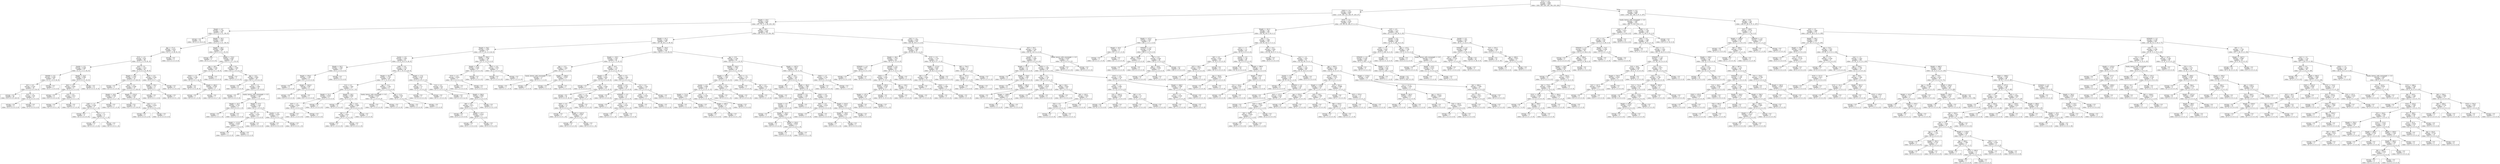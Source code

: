 digraph Tree {
node [shape=box] ;
0 [label="FCVC <= 4.0\nentropy = 2.802\nsamples = 1583\nvalue = [222, 265, 224, 236, 194, 218, 224]"] ;
1 [label="CH2O <= 3.0\nentropy = 2.618\nsamples = 957\nvalue = [118, 145, 116, 236, 97, 218, 27]"] ;
0 -> 1 [labeldistance=2.5, labelangle=45, headlabel="True"] ;
2 [label="Weight <= 43.0\nentropy = 2.222\nsamples = 490\nvalue = [67, 76, 71, 2, 40, 218, 16]"] ;
1 -> 2 ;
3 [label="Weight <= 6.5\nentropy = 1.138\nsamples = 181\nvalue = [12, 0, 4, 0, 31, 134, 0]"] ;
2 -> 3 ;
4 [label="entropy = 0.0\nsamples = 10\nvalue = [0, 0, 0, 0, 10, 0, 0]"] ;
3 -> 4 ;
5 [label="Weight <= 30.5\nentropy = 1.043\nsamples = 171\nvalue = [12, 0, 4, 0, 21, 134, 0]"] ;
3 -> 5 ;
6 [label="Age <= 171.0\nentropy = 0.912\nsamples = 104\nvalue = [2, 0, 1, 0, 20, 81, 0]"] ;
5 -> 6 ;
7 [label="FCVC <= 2.5\nentropy = 0.83\nsamples = 99\nvalue = [2, 0, 1, 0, 15, 81, 0]"] ;
6 -> 7 ;
8 [label="Gender <= 0.5\nentropy = 0.549\nsamples = 57\nvalue = [1, 0, 1, 0, 3, 52, 0]"] ;
7 -> 8 ;
9 [label="SMOKE <= 0.5\nentropy = 0.365\nsamples = 36\nvalue = [1, 0, 1, 0, 0, 34, 0]"] ;
8 -> 9 ;
10 [label="SCC <= 0.5\nentropy = 0.187\nsamples = 35\nvalue = [1, 0, 0, 0, 0, 34, 0]"] ;
9 -> 10 ;
11 [label="entropy = 0.0\nsamples = 29\nvalue = [0, 0, 0, 0, 0, 29, 0]"] ;
10 -> 11 ;
12 [label="TUE <= 1.0\nentropy = 0.65\nsamples = 6\nvalue = [1, 0, 0, 0, 0, 5, 0]"] ;
10 -> 12 ;
13 [label="entropy = 0.0\nsamples = 5\nvalue = [0, 0, 0, 0, 0, 5, 0]"] ;
12 -> 13 ;
14 [label="entropy = 0.0\nsamples = 1\nvalue = [1, 0, 0, 0, 0, 0, 0]"] ;
12 -> 14 ;
15 [label="entropy = 0.0\nsamples = 1\nvalue = [0, 0, 1, 0, 0, 0, 0]"] ;
9 -> 15 ;
16 [label="Weight <= 24.5\nentropy = 0.592\nsamples = 21\nvalue = [0, 0, 0, 0, 3, 18, 0]"] ;
8 -> 16 ;
17 [label="FAVC <= 0.5\nentropy = 0.954\nsamples = 8\nvalue = [0, 0, 0, 0, 3, 5, 0]"] ;
16 -> 17 ;
18 [label="entropy = 0.0\nsamples = 4\nvalue = [0, 0, 0, 0, 0, 4, 0]"] ;
17 -> 18 ;
19 [label="TUE <= 0.5\nentropy = 0.811\nsamples = 4\nvalue = [0, 0, 0, 0, 3, 1, 0]"] ;
17 -> 19 ;
20 [label="entropy = 0.0\nsamples = 1\nvalue = [0, 0, 0, 0, 0, 1, 0]"] ;
19 -> 20 ;
21 [label="entropy = 0.0\nsamples = 3\nvalue = [0, 0, 0, 0, 3, 0, 0]"] ;
19 -> 21 ;
22 [label="entropy = 0.0\nsamples = 13\nvalue = [0, 0, 0, 0, 0, 13, 0]"] ;
16 -> 22 ;
23 [label="NCP <= 3.5\nentropy = 1.014\nsamples = 42\nvalue = [1, 0, 0, 0, 12, 29, 0]"] ;
7 -> 23 ;
24 [label="Weight <= 12.0\nentropy = 0.787\nsamples = 34\nvalue = [1, 0, 0, 0, 5, 28, 0]"] ;
23 -> 24 ;
25 [label="entropy = 0.0\nsamples = 3\nvalue = [0, 0, 0, 0, 3, 0, 0]"] ;
24 -> 25 ;
26 [label="FAVC <= 0.5\nentropy = 0.548\nsamples = 31\nvalue = [1, 0, 0, 0, 2, 28, 0]"] ;
24 -> 26 ;
27 [label="Weight <= 29.0\nentropy = 0.764\nsamples = 9\nvalue = [0, 0, 0, 0, 2, 7, 0]"] ;
26 -> 27 ;
28 [label="CAEC <= 1.5\nentropy = 0.544\nsamples = 8\nvalue = [0, 0, 0, 0, 1, 7, 0]"] ;
27 -> 28 ;
29 [label="entropy = 0.0\nsamples = 6\nvalue = [0, 0, 0, 0, 0, 6, 0]"] ;
28 -> 29 ;
30 [label="TUE <= 1.5\nentropy = 1.0\nsamples = 2\nvalue = [0, 0, 0, 0, 1, 1, 0]"] ;
28 -> 30 ;
31 [label="entropy = 0.0\nsamples = 1\nvalue = [0, 0, 0, 0, 1, 0, 0]"] ;
30 -> 31 ;
32 [label="entropy = 0.0\nsamples = 1\nvalue = [0, 0, 0, 0, 0, 1, 0]"] ;
30 -> 32 ;
33 [label="entropy = 0.0\nsamples = 1\nvalue = [0, 0, 0, 0, 1, 0, 0]"] ;
27 -> 33 ;
34 [label="Height <= 1333.5\nentropy = 0.267\nsamples = 22\nvalue = [1, 0, 0, 0, 0, 21, 0]"] ;
26 -> 34 ;
35 [label="entropy = 0.0\nsamples = 19\nvalue = [0, 0, 0, 0, 0, 19, 0]"] ;
34 -> 35 ;
36 [label="CALC <= 1.5\nentropy = 0.918\nsamples = 3\nvalue = [1, 0, 0, 0, 0, 2, 0]"] ;
34 -> 36 ;
37 [label="entropy = 0.0\nsamples = 2\nvalue = [0, 0, 0, 0, 0, 2, 0]"] ;
36 -> 37 ;
38 [label="entropy = 0.0\nsamples = 1\nvalue = [1, 0, 0, 0, 0, 0, 0]"] ;
36 -> 38 ;
39 [label="FAVC <= 0.5\nentropy = 0.544\nsamples = 8\nvalue = [0, 0, 0, 0, 7, 1, 0]"] ;
23 -> 39 ;
40 [label="Height <= 50.0\nentropy = 1.0\nsamples = 2\nvalue = [0, 0, 0, 0, 1, 1, 0]"] ;
39 -> 40 ;
41 [label="entropy = 0.0\nsamples = 1\nvalue = [0, 0, 0, 0, 1, 0, 0]"] ;
40 -> 41 ;
42 [label="entropy = 0.0\nsamples = 1\nvalue = [0, 0, 0, 0, 0, 1, 0]"] ;
40 -> 42 ;
43 [label="entropy = 0.0\nsamples = 6\nvalue = [0, 0, 0, 0, 6, 0, 0]"] ;
39 -> 43 ;
44 [label="entropy = 0.0\nsamples = 5\nvalue = [0, 0, 0, 0, 5, 0, 0]"] ;
6 -> 44 ;
45 [label="Height <= 49.5\nentropy = 0.968\nsamples = 67\nvalue = [10, 0, 3, 0, 1, 53, 0]"] ;
5 -> 45 ;
46 [label="entropy = 0.0\nsamples = 2\nvalue = [0, 0, 2, 0, 0, 0, 0]"] ;
45 -> 46 ;
47 [label="Height <= 719.0\nentropy = 0.841\nsamples = 65\nvalue = [10, 0, 1, 0, 1, 53, 0]"] ;
45 -> 47 ;
48 [label="Age <= 29.5\nentropy = 0.382\nsamples = 34\nvalue = [1, 0, 0, 0, 1, 32, 0]"] ;
47 -> 48 ;
49 [label="CH2O <= 1.5\nentropy = 0.196\nsamples = 33\nvalue = [0, 0, 0, 0, 1, 32, 0]"] ;
48 -> 49 ;
50 [label="entropy = 0.0\nsamples = 25\nvalue = [0, 0, 0, 0, 0, 25, 0]"] ;
49 -> 50 ;
51 [label="Height <= 284.0\nentropy = 0.544\nsamples = 8\nvalue = [0, 0, 0, 0, 1, 7, 0]"] ;
49 -> 51 ;
52 [label="entropy = 0.0\nsamples = 1\nvalue = [0, 0, 0, 0, 1, 0, 0]"] ;
51 -> 52 ;
53 [label="entropy = 0.0\nsamples = 7\nvalue = [0, 0, 0, 0, 0, 7, 0]"] ;
51 -> 53 ;
54 [label="entropy = 0.0\nsamples = 1\nvalue = [1, 0, 0, 0, 0, 0, 0]"] ;
48 -> 54 ;
55 [label="Age <= 9.0\nentropy = 1.058\nsamples = 31\nvalue = [9, 0, 1, 0, 0, 21, 0]"] ;
47 -> 55 ;
56 [label="entropy = 0.0\nsamples = 3\nvalue = [3, 0, 0, 0, 0, 0, 0]"] ;
55 -> 56 ;
57 [label="Age <= 14.5\nentropy = 0.959\nsamples = 28\nvalue = [6, 0, 1, 0, 0, 21, 0]"] ;
55 -> 57 ;
58 [label="entropy = 0.0\nsamples = 6\nvalue = [0, 0, 0, 0, 0, 6, 0]"] ;
57 -> 58 ;
59 [label="NCP <= 1.5\nentropy = 1.091\nsamples = 22\nvalue = [6, 0, 1, 0, 0, 15, 0]"] ;
57 -> 59 ;
60 [label="entropy = 0.0\nsamples = 5\nvalue = [0, 0, 0, 0, 0, 5, 0]"] ;
59 -> 60 ;
61 [label="family_history_with_overweight <= 0.5\nentropy = 1.221\nsamples = 17\nvalue = [6, 0, 1, 0, 0, 10, 0]"] ;
59 -> 61 ;
62 [label="Weight <= 32.5\nentropy = 0.722\nsamples = 5\nvalue = [4, 0, 0, 0, 0, 1, 0]"] ;
61 -> 62 ;
63 [label="entropy = 0.0\nsamples = 1\nvalue = [0, 0, 0, 0, 0, 1, 0]"] ;
62 -> 63 ;
64 [label="entropy = 0.0\nsamples = 4\nvalue = [4, 0, 0, 0, 0, 0, 0]"] ;
62 -> 64 ;
65 [label="Weight <= 37.5\nentropy = 1.041\nsamples = 12\nvalue = [2, 0, 1, 0, 0, 9, 0]"] ;
61 -> 65 ;
66 [label="CALC <= 1.0\nentropy = 0.503\nsamples = 9\nvalue = [0, 0, 1, 0, 0, 8, 0]"] ;
65 -> 66 ;
67 [label="Height <= 1112.0\nentropy = 0.918\nsamples = 3\nvalue = [0, 0, 1, 0, 0, 2, 0]"] ;
66 -> 67 ;
68 [label="entropy = 0.0\nsamples = 1\nvalue = [0, 0, 1, 0, 0, 0, 0]"] ;
67 -> 68 ;
69 [label="entropy = 0.0\nsamples = 2\nvalue = [0, 0, 0, 0, 0, 2, 0]"] ;
67 -> 69 ;
70 [label="entropy = 0.0\nsamples = 6\nvalue = [0, 0, 0, 0, 0, 6, 0]"] ;
66 -> 70 ;
71 [label="Gender <= 0.5\nentropy = 0.918\nsamples = 3\nvalue = [2, 0, 0, 0, 0, 1, 0]"] ;
65 -> 71 ;
72 [label="entropy = 0.0\nsamples = 2\nvalue = [2, 0, 0, 0, 0, 0, 0]"] ;
71 -> 72 ;
73 [label="entropy = 0.0\nsamples = 1\nvalue = [0, 0, 0, 0, 0, 1, 0]"] ;
71 -> 73 ;
74 [label="Age <= 29.5\nentropy = 2.347\nsamples = 309\nvalue = [55, 76, 67, 2, 9, 84, 16]"] ;
2 -> 74 ;
75 [label="Weight <= 81.5\nentropy = 2.184\nsamples = 185\nvalue = [37, 26, 28, 2, 4, 80, 8]"] ;
74 -> 75 ;
76 [label="Weight <= 56.5\nentropy = 1.976\nsamples = 77\nvalue = [15, 17, 21, 0, 0, 24, 0]"] ;
75 -> 76 ;
77 [label="Gender <= 0.5\nentropy = 1.853\nsamples = 61\nvalue = [13, 6, 18, 0, 0, 24, 0]"] ;
76 -> 77 ;
78 [label="Weight <= 50.5\nentropy = 1.549\nsamples = 13\nvalue = [5, 5, 3, 0, 0, 0, 0]"] ;
77 -> 78 ;
79 [label="Height <= 576.0\nentropy = 1.352\nsamples = 9\nvalue = [5, 1, 3, 0, 0, 0, 0]"] ;
78 -> 79 ;
80 [label="entropy = 0.0\nsamples = 3\nvalue = [0, 0, 3, 0, 0, 0, 0]"] ;
79 -> 80 ;
81 [label="Height <= 1423.0\nentropy = 0.65\nsamples = 6\nvalue = [5, 1, 0, 0, 0, 0, 0]"] ;
79 -> 81 ;
82 [label="entropy = 0.0\nsamples = 5\nvalue = [5, 0, 0, 0, 0, 0, 0]"] ;
81 -> 82 ;
83 [label="entropy = 0.0\nsamples = 1\nvalue = [0, 1, 0, 0, 0, 0, 0]"] ;
81 -> 83 ;
84 [label="entropy = 0.0\nsamples = 4\nvalue = [0, 4, 0, 0, 0, 0, 0]"] ;
78 -> 84 ;
85 [label="CAEC <= 0.5\nentropy = 1.572\nsamples = 48\nvalue = [8, 1, 15, 0, 0, 24, 0]"] ;
77 -> 85 ;
86 [label="Weight <= 53.5\nentropy = 1.725\nsamples = 26\nvalue = [7, 1, 11, 0, 0, 7, 0]"] ;
85 -> 86 ;
87 [label="TUE <= 0.5\nentropy = 1.402\nsamples = 17\nvalue = [2, 0, 8, 0, 0, 7, 0]"] ;
86 -> 87 ;
88 [label="Weight <= 51.0\nentropy = 0.918\nsamples = 6\nvalue = [2, 0, 4, 0, 0, 0, 0]"] ;
87 -> 88 ;
89 [label="NCP <= 1.5\nentropy = 0.918\nsamples = 3\nvalue = [2, 0, 1, 0, 0, 0, 0]"] ;
88 -> 89 ;
90 [label="entropy = 0.0\nsamples = 1\nvalue = [0, 0, 1, 0, 0, 0, 0]"] ;
89 -> 90 ;
91 [label="entropy = 0.0\nsamples = 2\nvalue = [2, 0, 0, 0, 0, 0, 0]"] ;
89 -> 91 ;
92 [label="entropy = 0.0\nsamples = 3\nvalue = [0, 0, 3, 0, 0, 0, 0]"] ;
88 -> 92 ;
93 [label="Weight <= 49.0\nentropy = 0.946\nsamples = 11\nvalue = [0, 0, 4, 0, 0, 7, 0]"] ;
87 -> 93 ;
94 [label="entropy = 0.0\nsamples = 4\nvalue = [0, 0, 0, 0, 0, 4, 0]"] ;
93 -> 94 ;
95 [label="Age <= 16.5\nentropy = 0.985\nsamples = 7\nvalue = [0, 0, 4, 0, 0, 3, 0]"] ;
93 -> 95 ;
96 [label="FAF <= 1.5\nentropy = 0.811\nsamples = 4\nvalue = [0, 0, 1, 0, 0, 3, 0]"] ;
95 -> 96 ;
97 [label="entropy = 0.0\nsamples = 1\nvalue = [0, 0, 1, 0, 0, 0, 0]"] ;
96 -> 97 ;
98 [label="entropy = 0.0\nsamples = 3\nvalue = [0, 0, 0, 0, 0, 3, 0]"] ;
96 -> 98 ;
99 [label="entropy = 0.0\nsamples = 3\nvalue = [0, 0, 3, 0, 0, 0, 0]"] ;
95 -> 99 ;
100 [label="Age <= 13.5\nentropy = 1.352\nsamples = 9\nvalue = [5, 1, 3, 0, 0, 0, 0]"] ;
86 -> 100 ;
101 [label="family_history_with_overweight <= 0.5\nentropy = 0.918\nsamples = 3\nvalue = [0, 1, 2, 0, 0, 0, 0]"] ;
100 -> 101 ;
102 [label="entropy = 0.0\nsamples = 1\nvalue = [0, 1, 0, 0, 0, 0, 0]"] ;
101 -> 102 ;
103 [label="entropy = 0.0\nsamples = 2\nvalue = [0, 0, 2, 0, 0, 0, 0]"] ;
101 -> 103 ;
104 [label="Age <= 21.5\nentropy = 0.65\nsamples = 6\nvalue = [5, 0, 1, 0, 0, 0, 0]"] ;
100 -> 104 ;
105 [label="entropy = 0.0\nsamples = 5\nvalue = [5, 0, 0, 0, 0, 0, 0]"] ;
104 -> 105 ;
106 [label="entropy = 0.0\nsamples = 1\nvalue = [0, 0, 1, 0, 0, 0, 0]"] ;
104 -> 106 ;
107 [label="Height <= 17.0\nentropy = 0.937\nsamples = 22\nvalue = [1, 0, 4, 0, 0, 17, 0]"] ;
85 -> 107 ;
108 [label="FAF <= 0.5\nentropy = 1.0\nsamples = 2\nvalue = [1, 0, 1, 0, 0, 0, 0]"] ;
107 -> 108 ;
109 [label="entropy = 0.0\nsamples = 1\nvalue = [1, 0, 0, 0, 0, 0, 0]"] ;
108 -> 109 ;
110 [label="entropy = 0.0\nsamples = 1\nvalue = [0, 0, 1, 0, 0, 0, 0]"] ;
108 -> 110 ;
111 [label="TUE <= 0.5\nentropy = 0.61\nsamples = 20\nvalue = [0, 0, 3, 0, 0, 17, 0]"] ;
107 -> 111 ;
112 [label="entropy = 0.0\nsamples = 12\nvalue = [0, 0, 0, 0, 0, 12, 0]"] ;
111 -> 112 ;
113 [label="Height <= 506.0\nentropy = 0.954\nsamples = 8\nvalue = [0, 0, 3, 0, 0, 5, 0]"] ;
111 -> 113 ;
114 [label="FAF <= 0.5\nentropy = 0.971\nsamples = 5\nvalue = [0, 0, 3, 0, 0, 2, 0]"] ;
113 -> 114 ;
115 [label="entropy = 0.0\nsamples = 2\nvalue = [0, 0, 2, 0, 0, 0, 0]"] ;
114 -> 115 ;
116 [label="Weight <= 47.5\nentropy = 0.918\nsamples = 3\nvalue = [0, 0, 1, 0, 0, 2, 0]"] ;
114 -> 116 ;
117 [label="entropy = 0.0\nsamples = 1\nvalue = [0, 0, 1, 0, 0, 0, 0]"] ;
116 -> 117 ;
118 [label="entropy = 0.0\nsamples = 2\nvalue = [0, 0, 0, 0, 0, 2, 0]"] ;
116 -> 118 ;
119 [label="entropy = 0.0\nsamples = 3\nvalue = [0, 0, 0, 0, 0, 3, 0]"] ;
113 -> 119 ;
120 [label="Height <= 556.5\nentropy = 1.199\nsamples = 16\nvalue = [2, 11, 3, 0, 0, 0, 0]"] ;
76 -> 120 ;
121 [label="Height <= 97.0\nentropy = 0.684\nsamples = 11\nvalue = [2, 9, 0, 0, 0, 0, 0]"] ;
120 -> 121 ;
122 [label="FCVC <= 2.5\nentropy = 0.918\nsamples = 3\nvalue = [2, 1, 0, 0, 0, 0, 0]"] ;
121 -> 122 ;
123 [label="entropy = 0.0\nsamples = 1\nvalue = [0, 1, 0, 0, 0, 0, 0]"] ;
122 -> 123 ;
124 [label="entropy = 0.0\nsamples = 2\nvalue = [2, 0, 0, 0, 0, 0, 0]"] ;
122 -> 124 ;
125 [label="entropy = 0.0\nsamples = 8\nvalue = [0, 8, 0, 0, 0, 0, 0]"] ;
121 -> 125 ;
126 [label="FAVC <= 0.5\nentropy = 0.971\nsamples = 5\nvalue = [0, 2, 3, 0, 0, 0, 0]"] ;
120 -> 126 ;
127 [label="entropy = 0.0\nsamples = 2\nvalue = [0, 2, 0, 0, 0, 0, 0]"] ;
126 -> 127 ;
128 [label="entropy = 0.0\nsamples = 3\nvalue = [0, 0, 3, 0, 0, 0, 0]"] ;
126 -> 128 ;
129 [label="Weight <= 155.5\nentropy = 2.074\nsamples = 108\nvalue = [22, 9, 7, 2, 4, 56, 8]"] ;
75 -> 129 ;
130 [label="Weight <= 135.5\nentropy = 1.551\nsamples = 46\nvalue = [1, 3, 2, 1, 3, 33, 3]"] ;
129 -> 130 ;
131 [label="Age <= 13.5\nentropy = 1.922\nsamples = 5\nvalue = [0, 1, 0, 1, 1, 0, 2]"] ;
130 -> 131 ;
132 [label="family_history_with_overweight <= 0.5\nentropy = 1.0\nsamples = 2\nvalue = [0, 0, 0, 1, 1, 0, 0]"] ;
131 -> 132 ;
133 [label="entropy = 0.0\nsamples = 1\nvalue = [0, 0, 0, 0, 1, 0, 0]"] ;
132 -> 133 ;
134 [label="entropy = 0.0\nsamples = 1\nvalue = [0, 0, 0, 1, 0, 0, 0]"] ;
132 -> 134 ;
135 [label="Height <= 1084.0\nentropy = 0.918\nsamples = 3\nvalue = [0, 1, 0, 0, 0, 0, 2]"] ;
131 -> 135 ;
136 [label="entropy = 0.0\nsamples = 2\nvalue = [0, 0, 0, 0, 0, 0, 2]"] ;
135 -> 136 ;
137 [label="entropy = 0.0\nsamples = 1\nvalue = [0, 1, 0, 0, 0, 0, 0]"] ;
135 -> 137 ;
138 [label="Age <= 16.5\nentropy = 1.151\nsamples = 41\nvalue = [1, 2, 2, 0, 2, 33, 1]"] ;
130 -> 138 ;
139 [label="Height <= 0.5\nentropy = 0.622\nsamples = 26\nvalue = [1, 0, 0, 0, 2, 23, 0]"] ;
138 -> 139 ;
140 [label="entropy = 0.0\nsamples = 1\nvalue = [1, 0, 0, 0, 0, 0, 0]"] ;
139 -> 140 ;
141 [label="FAF <= 1.5\nentropy = 0.402\nsamples = 25\nvalue = [0, 0, 0, 0, 2, 23, 0]"] ;
139 -> 141 ;
142 [label="entropy = 0.0\nsamples = 16\nvalue = [0, 0, 0, 0, 0, 16, 0]"] ;
141 -> 142 ;
143 [label="CALC <= 1.5\nentropy = 0.764\nsamples = 9\nvalue = [0, 0, 0, 0, 2, 7, 0]"] ;
141 -> 143 ;
144 [label="FAVC <= 0.5\nentropy = 1.0\nsamples = 4\nvalue = [0, 0, 0, 0, 2, 2, 0]"] ;
143 -> 144 ;
145 [label="entropy = 0.0\nsamples = 1\nvalue = [0, 0, 0, 0, 0, 1, 0]"] ;
144 -> 145 ;
146 [label="Height <= 1423.0\nentropy = 0.918\nsamples = 3\nvalue = [0, 0, 0, 0, 2, 1, 0]"] ;
144 -> 146 ;
147 [label="entropy = 0.0\nsamples = 2\nvalue = [0, 0, 0, 0, 2, 0, 0]"] ;
146 -> 147 ;
148 [label="entropy = 0.0\nsamples = 1\nvalue = [0, 0, 0, 0, 0, 1, 0]"] ;
146 -> 148 ;
149 [label="entropy = 0.0\nsamples = 5\nvalue = [0, 0, 0, 0, 0, 5, 0]"] ;
143 -> 149 ;
150 [label="CAEC <= 0.5\nentropy = 1.426\nsamples = 15\nvalue = [0, 2, 2, 0, 0, 10, 1]"] ;
138 -> 150 ;
151 [label="Gender <= 0.5\nentropy = 0.722\nsamples = 10\nvalue = [0, 0, 2, 0, 0, 8, 0]"] ;
150 -> 151 ;
152 [label="entropy = 0.0\nsamples = 6\nvalue = [0, 0, 0, 0, 0, 6, 0]"] ;
151 -> 152 ;
153 [label="MTRANS <= 0.5\nentropy = 1.0\nsamples = 4\nvalue = [0, 0, 2, 0, 0, 2, 0]"] ;
151 -> 153 ;
154 [label="entropy = 0.0\nsamples = 1\nvalue = [0, 0, 0, 0, 0, 1, 0]"] ;
153 -> 154 ;
155 [label="CALC <= 1.5\nentropy = 0.918\nsamples = 3\nvalue = [0, 0, 2, 0, 0, 1, 0]"] ;
153 -> 155 ;
156 [label="entropy = 0.0\nsamples = 1\nvalue = [0, 0, 0, 0, 0, 1, 0]"] ;
155 -> 156 ;
157 [label="entropy = 0.0\nsamples = 2\nvalue = [0, 0, 2, 0, 0, 0, 0]"] ;
155 -> 157 ;
158 [label="TUE <= 0.5\nentropy = 1.522\nsamples = 5\nvalue = [0, 2, 0, 0, 0, 2, 1]"] ;
150 -> 158 ;
159 [label="CAEC <= 1.5\nentropy = 0.918\nsamples = 3\nvalue = [0, 0, 0, 0, 0, 2, 1]"] ;
158 -> 159 ;
160 [label="entropy = 0.0\nsamples = 1\nvalue = [0, 0, 0, 0, 0, 0, 1]"] ;
159 -> 160 ;
161 [label="entropy = 0.0\nsamples = 2\nvalue = [0, 0, 0, 0, 0, 2, 0]"] ;
159 -> 161 ;
162 [label="entropy = 0.0\nsamples = 2\nvalue = [0, 2, 0, 0, 0, 0, 0]"] ;
158 -> 162 ;
163 [label="Age <= 15.5\nentropy = 2.164\nsamples = 62\nvalue = [21, 6, 5, 1, 1, 23, 5]"] ;
129 -> 163 ;
164 [label="Weight <= 220.0\nentropy = 1.794\nsamples = 22\nvalue = [2, 2, 5, 0, 1, 12, 0]"] ;
163 -> 164 ;
165 [label="Weight <= 190.0\nentropy = 1.322\nsamples = 17\nvalue = [1, 2, 2, 0, 0, 12, 0]"] ;
164 -> 165 ;
166 [label="Gender <= 0.5\nentropy = 0.946\nsamples = 14\nvalue = [1, 0, 2, 0, 0, 11, 0]"] ;
165 -> 166 ;
167 [label="Height <= 713.0\nentropy = 0.918\nsamples = 3\nvalue = [0, 0, 2, 0, 0, 1, 0]"] ;
166 -> 167 ;
168 [label="entropy = 0.0\nsamples = 2\nvalue = [0, 0, 2, 0, 0, 0, 0]"] ;
167 -> 168 ;
169 [label="entropy = 0.0\nsamples = 1\nvalue = [0, 0, 0, 0, 0, 1, 0]"] ;
167 -> 169 ;
170 [label="CALC <= 1.5\nentropy = 0.439\nsamples = 11\nvalue = [1, 0, 0, 0, 0, 10, 0]"] ;
166 -> 170 ;
171 [label="Height <= 408.5\nentropy = 1.0\nsamples = 2\nvalue = [1, 0, 0, 0, 0, 1, 0]"] ;
170 -> 171 ;
172 [label="entropy = 0.0\nsamples = 1\nvalue = [1, 0, 0, 0, 0, 0, 0]"] ;
171 -> 172 ;
173 [label="entropy = 0.0\nsamples = 1\nvalue = [0, 0, 0, 0, 0, 1, 0]"] ;
171 -> 173 ;
174 [label="entropy = 0.0\nsamples = 9\nvalue = [0, 0, 0, 0, 0, 9, 0]"] ;
170 -> 174 ;
175 [label="FAVC <= 0.5\nentropy = 0.918\nsamples = 3\nvalue = [0, 2, 0, 0, 0, 1, 0]"] ;
165 -> 175 ;
176 [label="entropy = 0.0\nsamples = 1\nvalue = [0, 0, 0, 0, 0, 1, 0]"] ;
175 -> 176 ;
177 [label="entropy = 0.0\nsamples = 2\nvalue = [0, 2, 0, 0, 0, 0, 0]"] ;
175 -> 177 ;
178 [label="CALC <= 1.5\nentropy = 1.371\nsamples = 5\nvalue = [1, 0, 3, 0, 1, 0, 0]"] ;
164 -> 178 ;
179 [label="entropy = 0.0\nsamples = 1\nvalue = [1, 0, 0, 0, 0, 0, 0]"] ;
178 -> 179 ;
180 [label="FAF <= 0.5\nentropy = 0.811\nsamples = 4\nvalue = [0, 0, 3, 0, 1, 0, 0]"] ;
178 -> 180 ;
181 [label="entropy = 0.0\nsamples = 1\nvalue = [0, 0, 0, 0, 1, 0, 0]"] ;
180 -> 181 ;
182 [label="entropy = 0.0\nsamples = 3\nvalue = [0, 0, 3, 0, 0, 0, 0]"] ;
180 -> 182 ;
183 [label="Height <= 1297.0\nentropy = 1.863\nsamples = 40\nvalue = [19, 4, 0, 1, 0, 11, 5]"] ;
163 -> 183 ;
184 [label="Age <= 16.5\nentropy = 1.507\nsamples = 35\nvalue = [19, 4, 0, 0, 0, 11, 1]"] ;
183 -> 184 ;
185 [label="entropy = 0.0\nsamples = 13\nvalue = [13, 0, 0, 0, 0, 0, 0]"] ;
184 -> 185 ;
186 [label="Height <= 362.5\nentropy = 1.661\nsamples = 22\nvalue = [6, 4, 0, 0, 0, 11, 1]"] ;
184 -> 186 ;
187 [label="SMOKE <= 0.5\nentropy = 1.349\nsamples = 11\nvalue = [5, 0, 0, 0, 0, 5, 1]"] ;
186 -> 187 ;
188 [label="Gender <= 0.5\nentropy = 1.0\nsamples = 10\nvalue = [5, 0, 0, 0, 0, 5, 0]"] ;
187 -> 188 ;
189 [label="entropy = 0.0\nsamples = 3\nvalue = [3, 0, 0, 0, 0, 0, 0]"] ;
188 -> 189 ;
190 [label="Weight <= 162.5\nentropy = 0.863\nsamples = 7\nvalue = [2, 0, 0, 0, 0, 5, 0]"] ;
188 -> 190 ;
191 [label="entropy = 0.0\nsamples = 4\nvalue = [0, 0, 0, 0, 0, 4, 0]"] ;
190 -> 191 ;
192 [label="Height <= 224.0\nentropy = 0.918\nsamples = 3\nvalue = [2, 0, 0, 0, 0, 1, 0]"] ;
190 -> 192 ;
193 [label="entropy = 0.0\nsamples = 2\nvalue = [2, 0, 0, 0, 0, 0, 0]"] ;
192 -> 193 ;
194 [label="entropy = 0.0\nsamples = 1\nvalue = [0, 0, 0, 0, 0, 1, 0]"] ;
192 -> 194 ;
195 [label="entropy = 0.0\nsamples = 1\nvalue = [0, 0, 0, 0, 0, 0, 1]"] ;
187 -> 195 ;
196 [label="CH2O <= 0.5\nentropy = 1.322\nsamples = 11\nvalue = [1, 4, 0, 0, 0, 6, 0]"] ;
186 -> 196 ;
197 [label="FAVC <= 0.5\nentropy = 0.918\nsamples = 3\nvalue = [1, 2, 0, 0, 0, 0, 0]"] ;
196 -> 197 ;
198 [label="entropy = 0.0\nsamples = 1\nvalue = [1, 0, 0, 0, 0, 0, 0]"] ;
197 -> 198 ;
199 [label="entropy = 0.0\nsamples = 2\nvalue = [0, 2, 0, 0, 0, 0, 0]"] ;
197 -> 199 ;
200 [label="Height <= 616.0\nentropy = 0.811\nsamples = 8\nvalue = [0, 2, 0, 0, 0, 6, 0]"] ;
196 -> 200 ;
201 [label="Weight <= 158.5\nentropy = 0.918\nsamples = 3\nvalue = [0, 2, 0, 0, 0, 1, 0]"] ;
200 -> 201 ;
202 [label="entropy = 0.0\nsamples = 1\nvalue = [0, 0, 0, 0, 0, 1, 0]"] ;
201 -> 202 ;
203 [label="entropy = 0.0\nsamples = 2\nvalue = [0, 2, 0, 0, 0, 0, 0]"] ;
201 -> 203 ;
204 [label="entropy = 0.0\nsamples = 5\nvalue = [0, 0, 0, 0, 0, 5, 0]"] ;
200 -> 204 ;
205 [label="CH2O <= 1.5\nentropy = 0.722\nsamples = 5\nvalue = [0, 0, 0, 1, 0, 0, 4]"] ;
183 -> 205 ;
206 [label="entropy = 0.0\nsamples = 4\nvalue = [0, 0, 0, 0, 0, 0, 4]"] ;
205 -> 206 ;
207 [label="entropy = 0.0\nsamples = 1\nvalue = [0, 0, 0, 1, 0, 0, 0]"] ;
205 -> 207 ;
208 [label="CALC <= 1.0\nentropy = 2.059\nsamples = 124\nvalue = [18, 50, 39, 0, 5, 4, 8]"] ;
74 -> 208 ;
209 [label="Weight <= 212.5\nentropy = 1.562\nsamples = 59\nvalue = [0, 29, 23, 0, 1, 4, 2]"] ;
208 -> 209 ;
210 [label="Weight <= 49.0\nentropy = 1.274\nsamples = 26\nvalue = [0, 5, 17, 0, 0, 4, 0]"] ;
209 -> 210 ;
211 [label="MTRANS <= 2.5\nentropy = 0.971\nsamples = 5\nvalue = [0, 2, 0, 0, 0, 3, 0]"] ;
210 -> 211 ;
212 [label="entropy = 0.0\nsamples = 3\nvalue = [0, 0, 0, 0, 0, 3, 0]"] ;
211 -> 212 ;
213 [label="entropy = 0.0\nsamples = 2\nvalue = [0, 2, 0, 0, 0, 0, 0]"] ;
211 -> 213 ;
214 [label="SMOKE <= 0.5\nentropy = 0.857\nsamples = 21\nvalue = [0, 3, 17, 0, 0, 1, 0]"] ;
210 -> 214 ;
215 [label="CH2O <= 1.5\nentropy = 0.591\nsamples = 19\nvalue = [0, 1, 17, 0, 0, 1, 0]"] ;
214 -> 215 ;
216 [label="Height <= 255.0\nentropy = 0.323\nsamples = 17\nvalue = [0, 0, 16, 0, 0, 1, 0]"] ;
215 -> 216 ;
217 [label="Height <= 157.5\nentropy = 0.65\nsamples = 6\nvalue = [0, 0, 5, 0, 0, 1, 0]"] ;
216 -> 217 ;
218 [label="entropy = 0.0\nsamples = 5\nvalue = [0, 0, 5, 0, 0, 0, 0]"] ;
217 -> 218 ;
219 [label="entropy = 0.0\nsamples = 1\nvalue = [0, 0, 0, 0, 0, 1, 0]"] ;
217 -> 219 ;
220 [label="entropy = 0.0\nsamples = 11\nvalue = [0, 0, 11, 0, 0, 0, 0]"] ;
216 -> 220 ;
221 [label="Age <= 138.0\nentropy = 1.0\nsamples = 2\nvalue = [0, 1, 1, 0, 0, 0, 0]"] ;
215 -> 221 ;
222 [label="entropy = 0.0\nsamples = 1\nvalue = [0, 0, 1, 0, 0, 0, 0]"] ;
221 -> 222 ;
223 [label="entropy = 0.0\nsamples = 1\nvalue = [0, 1, 0, 0, 0, 0, 0]"] ;
221 -> 223 ;
224 [label="entropy = 0.0\nsamples = 2\nvalue = [0, 2, 0, 0, 0, 0, 0]"] ;
214 -> 224 ;
225 [label="FCVC <= 2.5\nentropy = 1.179\nsamples = 33\nvalue = [0, 24, 6, 0, 1, 0, 2]"] ;
209 -> 225 ;
226 [label="Height <= 1173.0\nentropy = 0.663\nsamples = 29\nvalue = [0, 24, 5, 0, 0, 0, 0]"] ;
225 -> 226 ;
227 [label="FAF <= 0.5\nentropy = 0.852\nsamples = 18\nvalue = [0, 13, 5, 0, 0, 0, 0]"] ;
226 -> 227 ;
228 [label="entropy = 0.0\nsamples = 7\nvalue = [0, 7, 0, 0, 0, 0, 0]"] ;
227 -> 228 ;
229 [label="CH2O <= 1.5\nentropy = 0.994\nsamples = 11\nvalue = [0, 6, 5, 0, 0, 0, 0]"] ;
227 -> 229 ;
230 [label="entropy = 0.0\nsamples = 5\nvalue = [0, 0, 5, 0, 0, 0, 0]"] ;
229 -> 230 ;
231 [label="entropy = 0.0\nsamples = 6\nvalue = [0, 6, 0, 0, 0, 0, 0]"] ;
229 -> 231 ;
232 [label="entropy = 0.0\nsamples = 11\nvalue = [0, 11, 0, 0, 0, 0, 0]"] ;
226 -> 232 ;
233 [label="FAF <= 754.5\nentropy = 1.5\nsamples = 4\nvalue = [0, 0, 1, 0, 1, 0, 2]"] ;
225 -> 233 ;
234 [label="FAF <= 527.0\nentropy = 1.0\nsamples = 2\nvalue = [0, 0, 1, 0, 1, 0, 0]"] ;
233 -> 234 ;
235 [label="entropy = 0.0\nsamples = 1\nvalue = [0, 0, 1, 0, 0, 0, 0]"] ;
234 -> 235 ;
236 [label="entropy = 0.0\nsamples = 1\nvalue = [0, 0, 0, 0, 1, 0, 0]"] ;
234 -> 236 ;
237 [label="entropy = 0.0\nsamples = 2\nvalue = [0, 0, 0, 0, 0, 0, 2]"] ;
233 -> 237 ;
238 [label="NCP <= 59.5\nentropy = 2.102\nsamples = 65\nvalue = [18, 21, 16, 0, 4, 0, 6]"] ;
208 -> 238 ;
239 [label="Gender <= 0.5\nentropy = 1.826\nsamples = 53\nvalue = [18, 21, 8, 0, 0, 0, 6]"] ;
238 -> 239 ;
240 [label="Weight <= 101.5\nentropy = 1.0\nsamples = 18\nvalue = [9, 9, 0, 0, 0, 0, 0]"] ;
239 -> 240 ;
241 [label="entropy = 0.0\nsamples = 5\nvalue = [0, 5, 0, 0, 0, 0, 0]"] ;
240 -> 241 ;
242 [label="Weight <= 729.5\nentropy = 0.89\nsamples = 13\nvalue = [9, 4, 0, 0, 0, 0, 0]"] ;
240 -> 242 ;
243 [label="entropy = 0.0\nsamples = 6\nvalue = [6, 0, 0, 0, 0, 0, 0]"] ;
242 -> 243 ;
244 [label="Weight <= 992.5\nentropy = 0.985\nsamples = 7\nvalue = [3, 4, 0, 0, 0, 0, 0]"] ;
242 -> 244 ;
245 [label="entropy = 0.0\nsamples = 3\nvalue = [0, 3, 0, 0, 0, 0, 0]"] ;
244 -> 245 ;
246 [label="Weight <= 1409.5\nentropy = 0.811\nsamples = 4\nvalue = [3, 1, 0, 0, 0, 0, 0]"] ;
244 -> 246 ;
247 [label="entropy = 0.0\nsamples = 3\nvalue = [3, 0, 0, 0, 0, 0, 0]"] ;
246 -> 247 ;
248 [label="entropy = 0.0\nsamples = 1\nvalue = [0, 1, 0, 0, 0, 0, 0]"] ;
246 -> 248 ;
249 [label="CH2O <= 1.5\nentropy = 1.956\nsamples = 35\nvalue = [9, 12, 8, 0, 0, 0, 6]"] ;
239 -> 249 ;
250 [label="FAF <= 1.5\nentropy = 1.703\nsamples = 16\nvalue = [8, 1, 4, 0, 0, 0, 3]"] ;
249 -> 250 ;
251 [label="Height <= 137.0\nentropy = 0.918\nsamples = 6\nvalue = [0, 0, 4, 0, 0, 0, 2]"] ;
250 -> 251 ;
252 [label="entropy = 0.0\nsamples = 2\nvalue = [0, 0, 0, 0, 0, 0, 2]"] ;
251 -> 252 ;
253 [label="entropy = 0.0\nsamples = 4\nvalue = [0, 0, 4, 0, 0, 0, 0]"] ;
251 -> 253 ;
254 [label="Age <= 60.0\nentropy = 0.922\nsamples = 10\nvalue = [8, 1, 0, 0, 0, 0, 1]"] ;
250 -> 254 ;
255 [label="entropy = 0.0\nsamples = 1\nvalue = [0, 1, 0, 0, 0, 0, 0]"] ;
254 -> 255 ;
256 [label="FAF <= 325.5\nentropy = 0.503\nsamples = 9\nvalue = [8, 0, 0, 0, 0, 0, 1]"] ;
254 -> 256 ;
257 [label="TUE <= 0.5\nentropy = 1.0\nsamples = 2\nvalue = [1, 0, 0, 0, 0, 0, 1]"] ;
256 -> 257 ;
258 [label="entropy = 0.0\nsamples = 1\nvalue = [1, 0, 0, 0, 0, 0, 0]"] ;
257 -> 258 ;
259 [label="entropy = 0.0\nsamples = 1\nvalue = [0, 0, 0, 0, 0, 0, 1]"] ;
257 -> 259 ;
260 [label="entropy = 0.0\nsamples = 7\nvalue = [7, 0, 0, 0, 0, 0, 0]"] ;
256 -> 260 ;
261 [label="FCVC <= 2.5\nentropy = 1.574\nsamples = 19\nvalue = [1, 11, 4, 0, 0, 0, 3]"] ;
249 -> 261 ;
262 [label="CAEC <= 1.0\nentropy = 0.991\nsamples = 13\nvalue = [1, 10, 2, 0, 0, 0, 0]"] ;
261 -> 262 ;
263 [label="TUE <= 1063.5\nentropy = 0.439\nsamples = 11\nvalue = [0, 10, 1, 0, 0, 0, 0]"] ;
262 -> 263 ;
264 [label="entropy = 0.0\nsamples = 10\nvalue = [0, 10, 0, 0, 0, 0, 0]"] ;
263 -> 264 ;
265 [label="entropy = 0.0\nsamples = 1\nvalue = [0, 0, 1, 0, 0, 0, 0]"] ;
263 -> 265 ;
266 [label="FAF <= 5.5\nentropy = 1.0\nsamples = 2\nvalue = [1, 0, 1, 0, 0, 0, 0]"] ;
262 -> 266 ;
267 [label="entropy = 0.0\nsamples = 1\nvalue = [0, 0, 1, 0, 0, 0, 0]"] ;
266 -> 267 ;
268 [label="entropy = 0.0\nsamples = 1\nvalue = [1, 0, 0, 0, 0, 0, 0]"] ;
266 -> 268 ;
269 [label="Weight <= 268.5\nentropy = 1.459\nsamples = 6\nvalue = [0, 1, 2, 0, 0, 0, 3]"] ;
261 -> 269 ;
270 [label="NCP <= 1.5\nentropy = 0.918\nsamples = 3\nvalue = [0, 1, 2, 0, 0, 0, 0]"] ;
269 -> 270 ;
271 [label="entropy = 0.0\nsamples = 1\nvalue = [0, 1, 0, 0, 0, 0, 0]"] ;
270 -> 271 ;
272 [label="entropy = 0.0\nsamples = 2\nvalue = [0, 0, 2, 0, 0, 0, 0]"] ;
270 -> 272 ;
273 [label="entropy = 0.0\nsamples = 3\nvalue = [0, 0, 0, 0, 0, 0, 3]"] ;
269 -> 273 ;
274 [label="family_history_with_overweight <= 0.5\nentropy = 0.918\nsamples = 12\nvalue = [0, 0, 8, 0, 4, 0, 0]"] ;
238 -> 274 ;
275 [label="entropy = 0.0\nsamples = 4\nvalue = [0, 0, 0, 0, 4, 0, 0]"] ;
274 -> 275 ;
276 [label="entropy = 0.0\nsamples = 8\nvalue = [0, 0, 8, 0, 0, 0, 0]"] ;
274 -> 276 ;
277 [label="FCVC <= 2.5\nentropy = 2.079\nsamples = 467\nvalue = [51, 69, 45, 234, 57, 0, 11]"] ;
1 -> 277 ;
278 [label="Weight <= 161.5\nentropy = 1.94\nsamples = 158\nvalue = [42, 58, 39, 0, 18, 0, 1]"] ;
277 -> 278 ;
279 [label="Height <= 127.0\nentropy = 1.053\nsamples = 33\nvalue = [26, 3, 3, 0, 1, 0, 0]"] ;
278 -> 279 ;
280 [label="Weight <= 40.5\nentropy = 1.0\nsamples = 2\nvalue = [0, 1, 0, 0, 1, 0, 0]"] ;
279 -> 280 ;
281 [label="entropy = 0.0\nsamples = 1\nvalue = [0, 0, 0, 0, 1, 0, 0]"] ;
280 -> 281 ;
282 [label="entropy = 0.0\nsamples = 1\nvalue = [0, 1, 0, 0, 0, 0, 0]"] ;
280 -> 282 ;
283 [label="MTRANS <= 2.0\nentropy = 0.794\nsamples = 31\nvalue = [26, 2, 3, 0, 0, 0, 0]"] ;
279 -> 283 ;
284 [label="Age <= 928.5\nentropy = 0.918\nsamples = 3\nvalue = [1, 2, 0, 0, 0, 0, 0]"] ;
283 -> 284 ;
285 [label="entropy = 0.0\nsamples = 1\nvalue = [1, 0, 0, 0, 0, 0, 0]"] ;
284 -> 285 ;
286 [label="entropy = 0.0\nsamples = 2\nvalue = [0, 2, 0, 0, 0, 0, 0]"] ;
284 -> 286 ;
287 [label="FAF <= 9.5\nentropy = 0.491\nsamples = 28\nvalue = [25, 0, 3, 0, 0, 0, 0]"] ;
283 -> 287 ;
288 [label="Age <= 129.0\nentropy = 0.954\nsamples = 8\nvalue = [5, 0, 3, 0, 0, 0, 0]"] ;
287 -> 288 ;
289 [label="entropy = 0.0\nsamples = 5\nvalue = [5, 0, 0, 0, 0, 0, 0]"] ;
288 -> 289 ;
290 [label="entropy = 0.0\nsamples = 3\nvalue = [0, 0, 3, 0, 0, 0, 0]"] ;
288 -> 290 ;
291 [label="entropy = 0.0\nsamples = 20\nvalue = [20, 0, 0, 0, 0, 0, 0]"] ;
287 -> 291 ;
292 [label="FAF <= 1.5\nentropy = 1.865\nsamples = 125\nvalue = [16, 55, 36, 0, 17, 0, 1]"] ;
278 -> 292 ;
293 [label="CALC <= 1.5\nentropy = 1.11\nsamples = 43\nvalue = [4, 31, 8, 0, 0, 0, 0]"] ;
292 -> 293 ;
294 [label="FAF <= 0.5\nentropy = 0.503\nsamples = 18\nvalue = [2, 16, 0, 0, 0, 0, 0]"] ;
293 -> 294 ;
295 [label="NCP <= 84.0\nentropy = 0.971\nsamples = 5\nvalue = [2, 3, 0, 0, 0, 0, 0]"] ;
294 -> 295 ;
296 [label="entropy = 0.0\nsamples = 3\nvalue = [0, 3, 0, 0, 0, 0, 0]"] ;
295 -> 296 ;
297 [label="entropy = 0.0\nsamples = 2\nvalue = [2, 0, 0, 0, 0, 0, 0]"] ;
295 -> 297 ;
298 [label="entropy = 0.0\nsamples = 13\nvalue = [0, 13, 0, 0, 0, 0, 0]"] ;
294 -> 298 ;
299 [label="Gender <= 0.5\nentropy = 1.26\nsamples = 25\nvalue = [2, 15, 8, 0, 0, 0, 0]"] ;
293 -> 299 ;
300 [label="entropy = 0.0\nsamples = 10\nvalue = [0, 10, 0, 0, 0, 0, 0]"] ;
299 -> 300 ;
301 [label="Weight <= 589.0\nentropy = 1.4\nsamples = 15\nvalue = [2, 5, 8, 0, 0, 0, 0]"] ;
299 -> 301 ;
302 [label="Age <= 342.0\nentropy = 0.971\nsamples = 5\nvalue = [2, 0, 3, 0, 0, 0, 0]"] ;
301 -> 302 ;
303 [label="entropy = 0.0\nsamples = 3\nvalue = [0, 0, 3, 0, 0, 0, 0]"] ;
302 -> 303 ;
304 [label="entropy = 0.0\nsamples = 2\nvalue = [2, 0, 0, 0, 0, 0, 0]"] ;
302 -> 304 ;
305 [label="Height <= 678.5\nentropy = 1.0\nsamples = 10\nvalue = [0, 5, 5, 0, 0, 0, 0]"] ;
301 -> 305 ;
306 [label="TUE <= 324.5\nentropy = 0.65\nsamples = 6\nvalue = [0, 1, 5, 0, 0, 0, 0]"] ;
305 -> 306 ;
307 [label="entropy = 0.0\nsamples = 5\nvalue = [0, 0, 5, 0, 0, 0, 0]"] ;
306 -> 307 ;
308 [label="entropy = 0.0\nsamples = 1\nvalue = [0, 1, 0, 0, 0, 0, 0]"] ;
306 -> 308 ;
309 [label="entropy = 0.0\nsamples = 4\nvalue = [0, 4, 0, 0, 0, 0, 0]"] ;
305 -> 309 ;
310 [label="FAF <= 10.5\nentropy = 2.002\nsamples = 82\nvalue = [12, 24, 28, 0, 17, 0, 1]"] ;
292 -> 310 ;
311 [label="entropy = 0.0\nsamples = 8\nvalue = [0, 0, 0, 0, 8, 0, 0]"] ;
310 -> 311 ;
312 [label="CALC <= 1.0\nentropy = 1.937\nsamples = 74\nvalue = [12, 24, 28, 0, 9, 0, 1]"] ;
310 -> 312 ;
313 [label="CAEC <= 1.5\nentropy = 1.442\nsamples = 36\nvalue = [0, 15, 16, 0, 5, 0, 0]"] ;
312 -> 313 ;
314 [label="Gender <= 0.5\nentropy = 1.169\nsamples = 32\nvalue = [0, 15, 16, 0, 1, 0, 0]"] ;
313 -> 314 ;
315 [label="entropy = 0.0\nsamples = 8\nvalue = [0, 0, 8, 0, 0, 0, 0]"] ;
314 -> 315 ;
316 [label="MTRANS <= 2.0\nentropy = 1.143\nsamples = 24\nvalue = [0, 15, 8, 0, 1, 0, 0]"] ;
314 -> 316 ;
317 [label="entropy = 0.0\nsamples = 6\nvalue = [0, 0, 6, 0, 0, 0, 0]"] ;
316 -> 317 ;
318 [label="NCP <= 137.5\nentropy = 0.803\nsamples = 18\nvalue = [0, 15, 2, 0, 1, 0, 0]"] ;
316 -> 318 ;
319 [label="entropy = 0.0\nsamples = 13\nvalue = [0, 13, 0, 0, 0, 0, 0]"] ;
318 -> 319 ;
320 [label="NCP <= 344.0\nentropy = 1.522\nsamples = 5\nvalue = [0, 2, 2, 0, 1, 0, 0]"] ;
318 -> 320 ;
321 [label="FAF <= 990.0\nentropy = 0.918\nsamples = 3\nvalue = [0, 0, 2, 0, 1, 0, 0]"] ;
320 -> 321 ;
322 [label="entropy = 0.0\nsamples = 2\nvalue = [0, 0, 2, 0, 0, 0, 0]"] ;
321 -> 322 ;
323 [label="entropy = 0.0\nsamples = 1\nvalue = [0, 0, 0, 0, 1, 0, 0]"] ;
321 -> 323 ;
324 [label="entropy = 0.0\nsamples = 2\nvalue = [0, 2, 0, 0, 0, 0, 0]"] ;
320 -> 324 ;
325 [label="entropy = 0.0\nsamples = 4\nvalue = [0, 0, 0, 0, 4, 0, 0]"] ;
313 -> 325 ;
326 [label="Age <= 595.0\nentropy = 2.022\nsamples = 38\nvalue = [12, 9, 12, 0, 4, 0, 1]"] ;
312 -> 326 ;
327 [label="NCP <= 200.5\nentropy = 1.675\nsamples = 21\nvalue = [9, 1, 9, 0, 1, 0, 1]"] ;
326 -> 327 ;
328 [label="Weight <= 1129.0\nentropy = 1.418\nsamples = 12\nvalue = [8, 1, 2, 0, 1, 0, 0]"] ;
327 -> 328 ;
329 [label="Age <= 570.5\nentropy = 0.503\nsamples = 9\nvalue = [8, 0, 1, 0, 0, 0, 0]"] ;
328 -> 329 ;
330 [label="entropy = 0.0\nsamples = 8\nvalue = [8, 0, 0, 0, 0, 0, 0]"] ;
329 -> 330 ;
331 [label="entropy = 0.0\nsamples = 1\nvalue = [0, 0, 1, 0, 0, 0, 0]"] ;
329 -> 331 ;
332 [label="NCP <= 65.0\nentropy = 1.585\nsamples = 3\nvalue = [0, 1, 1, 0, 1, 0, 0]"] ;
328 -> 332 ;
333 [label="entropy = 0.0\nsamples = 1\nvalue = [0, 0, 1, 0, 0, 0, 0]"] ;
332 -> 333 ;
334 [label="FAF <= 816.0\nentropy = 1.0\nsamples = 2\nvalue = [0, 1, 0, 0, 1, 0, 0]"] ;
332 -> 334 ;
335 [label="entropy = 0.0\nsamples = 1\nvalue = [0, 1, 0, 0, 0, 0, 0]"] ;
334 -> 335 ;
336 [label="entropy = 0.0\nsamples = 1\nvalue = [0, 0, 0, 0, 1, 0, 0]"] ;
334 -> 336 ;
337 [label="NCP <= 561.0\nentropy = 0.986\nsamples = 9\nvalue = [1, 0, 7, 0, 0, 0, 1]"] ;
327 -> 337 ;
338 [label="entropy = 0.0\nsamples = 7\nvalue = [0, 0, 7, 0, 0, 0, 0]"] ;
337 -> 338 ;
339 [label="NCP <= 575.0\nentropy = 1.0\nsamples = 2\nvalue = [1, 0, 0, 0, 0, 0, 1]"] ;
337 -> 339 ;
340 [label="entropy = 0.0\nsamples = 1\nvalue = [0, 0, 0, 0, 0, 0, 1]"] ;
339 -> 340 ;
341 [label="entropy = 0.0\nsamples = 1\nvalue = [1, 0, 0, 0, 0, 0, 0]"] ;
339 -> 341 ;
342 [label="Height <= 1170.0\nentropy = 1.837\nsamples = 17\nvalue = [3, 8, 3, 0, 3, 0, 0]"] ;
326 -> 342 ;
343 [label="TUE <= 211.0\nentropy = 1.435\nsamples = 11\nvalue = [2, 6, 0, 0, 3, 0, 0]"] ;
342 -> 343 ;
344 [label="Weight <= 262.5\nentropy = 0.811\nsamples = 4\nvalue = [0, 1, 0, 0, 3, 0, 0]"] ;
343 -> 344 ;
345 [label="entropy = 0.0\nsamples = 1\nvalue = [0, 1, 0, 0, 0, 0, 0]"] ;
344 -> 345 ;
346 [label="entropy = 0.0\nsamples = 3\nvalue = [0, 0, 0, 0, 3, 0, 0]"] ;
344 -> 346 ;
347 [label="Age <= 1031.5\nentropy = 0.863\nsamples = 7\nvalue = [2, 5, 0, 0, 0, 0, 0]"] ;
343 -> 347 ;
348 [label="entropy = 0.0\nsamples = 4\nvalue = [0, 4, 0, 0, 0, 0, 0]"] ;
347 -> 348 ;
349 [label="TUE <= 263.0\nentropy = 0.918\nsamples = 3\nvalue = [2, 1, 0, 0, 0, 0, 0]"] ;
347 -> 349 ;
350 [label="entropy = 0.0\nsamples = 1\nvalue = [0, 1, 0, 0, 0, 0, 0]"] ;
349 -> 350 ;
351 [label="entropy = 0.0\nsamples = 2\nvalue = [2, 0, 0, 0, 0, 0, 0]"] ;
349 -> 351 ;
352 [label="FAF <= 896.5\nentropy = 1.459\nsamples = 6\nvalue = [1, 2, 3, 0, 0, 0, 0]"] ;
342 -> 352 ;
353 [label="TUE <= 35.0\nentropy = 0.811\nsamples = 4\nvalue = [1, 0, 3, 0, 0, 0, 0]"] ;
352 -> 353 ;
354 [label="entropy = 0.0\nsamples = 1\nvalue = [1, 0, 0, 0, 0, 0, 0]"] ;
353 -> 354 ;
355 [label="entropy = 0.0\nsamples = 3\nvalue = [0, 0, 3, 0, 0, 0, 0]"] ;
353 -> 355 ;
356 [label="entropy = 0.0\nsamples = 2\nvalue = [0, 2, 0, 0, 0, 0, 0]"] ;
352 -> 356 ;
357 [label="NCP <= 4.5\nentropy = 1.271\nsamples = 309\nvalue = [9, 11, 6, 234, 39, 0, 10]"] ;
277 -> 357 ;
358 [label="Gender <= 0.5\nentropy = 0.785\nsamples = 269\nvalue = [3, 11, 5, 234, 16, 0, 0]"] ;
357 -> 358 ;
359 [label="CAEC <= 1.5\nentropy = 0.447\nsamples = 253\nvalue = [0, 0, 5, 234, 14, 0, 0]"] ;
358 -> 359 ;
360 [label="MTRANS <= 2.0\nentropy = 0.185\nsamples = 240\nvalue = [0, 0, 5, 234, 1, 0, 0]"] ;
359 -> 360 ;
361 [label="entropy = 0.0\nsamples = 5\nvalue = [0, 0, 5, 0, 0, 0, 0]"] ;
360 -> 361 ;
362 [label="Weight <= 37.5\nentropy = 0.04\nsamples = 235\nvalue = [0, 0, 0, 234, 1, 0, 0]"] ;
360 -> 362 ;
363 [label="entropy = 0.0\nsamples = 1\nvalue = [0, 0, 0, 0, 1, 0, 0]"] ;
362 -> 363 ;
364 [label="entropy = 0.0\nsamples = 234\nvalue = [0, 0, 0, 234, 0, 0, 0]"] ;
362 -> 364 ;
365 [label="entropy = 0.0\nsamples = 13\nvalue = [0, 0, 0, 0, 13, 0, 0]"] ;
359 -> 365 ;
366 [label="Age <= 115.5\nentropy = 1.199\nsamples = 16\nvalue = [3, 11, 0, 0, 2, 0, 0]"] ;
358 -> 366 ;
367 [label="entropy = 0.0\nsamples = 2\nvalue = [0, 0, 0, 0, 2, 0, 0]"] ;
366 -> 367 ;
368 [label="family_history_with_overweight <= 0.5\nentropy = 0.75\nsamples = 14\nvalue = [3, 11, 0, 0, 0, 0, 0]"] ;
366 -> 368 ;
369 [label="entropy = 0.0\nsamples = 2\nvalue = [2, 0, 0, 0, 0, 0, 0]"] ;
368 -> 369 ;
370 [label="Weight <= 63.0\nentropy = 0.414\nsamples = 12\nvalue = [1, 11, 0, 0, 0, 0, 0]"] ;
368 -> 370 ;
371 [label="entropy = 0.0\nsamples = 1\nvalue = [1, 0, 0, 0, 0, 0, 0]"] ;
370 -> 371 ;
372 [label="entropy = 0.0\nsamples = 11\nvalue = [0, 11, 0, 0, 0, 0, 0]"] ;
370 -> 372 ;
373 [label="Gender <= 0.5\nentropy = 1.503\nsamples = 40\nvalue = [6, 0, 1, 0, 23, 0, 10]"] ;
357 -> 373 ;
374 [label="MTRANS <= 2.0\nentropy = 0.866\nsamples = 25\nvalue = [4, 0, 1, 0, 20, 0, 0]"] ;
373 -> 374 ;
375 [label="FAF <= 388.0\nentropy = 0.722\nsamples = 5\nvalue = [4, 0, 1, 0, 0, 0, 0]"] ;
374 -> 375 ;
376 [label="entropy = 0.0\nsamples = 1\nvalue = [0, 0, 1, 0, 0, 0, 0]"] ;
375 -> 376 ;
377 [label="entropy = 0.0\nsamples = 4\nvalue = [4, 0, 0, 0, 0, 0, 0]"] ;
375 -> 377 ;
378 [label="entropy = 0.0\nsamples = 20\nvalue = [0, 0, 0, 0, 20, 0, 0]"] ;
374 -> 378 ;
379 [label="TUE <= 254.0\nentropy = 1.242\nsamples = 15\nvalue = [2, 0, 0, 0, 3, 0, 10]"] ;
373 -> 379 ;
380 [label="entropy = 0.0\nsamples = 10\nvalue = [0, 0, 0, 0, 0, 0, 10]"] ;
379 -> 380 ;
381 [label="Age <= 406.5\nentropy = 0.971\nsamples = 5\nvalue = [2, 0, 0, 0, 3, 0, 0]"] ;
379 -> 381 ;
382 [label="entropy = 0.0\nsamples = 2\nvalue = [2, 0, 0, 0, 0, 0, 0]"] ;
381 -> 382 ;
383 [label="entropy = 0.0\nsamples = 3\nvalue = [0, 0, 0, 0, 3, 0, 0]"] ;
381 -> 383 ;
384 [label="Gender <= 0.5\nentropy = 2.266\nsamples = 626\nvalue = [104, 120, 108, 0, 97, 0, 197]"] ;
0 -> 384 [labeldistance=2.5, labelangle=-45, headlabel="False"] ;
385 [label="family_history_with_overweight <= 0.5\nentropy = 1.967\nsamples = 232\nvalue = [60, 73, 39, 0, 60, 0, 0]"] ;
384 -> 385 ;
386 [label="CAEC <= 1.5\nentropy = 0.817\nsamples = 67\nvalue = [17, 0, 0, 0, 50, 0, 0]"] ;
385 -> 386 ;
387 [label="SCC <= 0.5\nentropy = 0.95\nsamples = 46\nvalue = [17, 0, 0, 0, 29, 0, 0]"] ;
386 -> 387 ;
388 [label="MTRANS <= 2.0\nentropy = 0.831\nsamples = 38\nvalue = [10, 0, 0, 0, 28, 0, 0]"] ;
387 -> 388 ;
389 [label="entropy = 0.0\nsamples = 3\nvalue = [3, 0, 0, 0, 0, 0, 0]"] ;
388 -> 389 ;
390 [label="Age <= 856.0\nentropy = 0.722\nsamples = 35\nvalue = [7, 0, 0, 0, 28, 0, 0]"] ;
388 -> 390 ;
391 [label="Weight <= 138.0\nentropy = 0.902\nsamples = 22\nvalue = [7, 0, 0, 0, 15, 0, 0]"] ;
390 -> 391 ;
392 [label="entropy = 0.0\nsamples = 5\nvalue = [0, 0, 0, 0, 5, 0, 0]"] ;
391 -> 392 ;
393 [label="TUE <= 852.5\nentropy = 0.977\nsamples = 17\nvalue = [7, 0, 0, 0, 10, 0, 0]"] ;
391 -> 393 ;
394 [label="FAF <= 779.5\nentropy = 0.863\nsamples = 14\nvalue = [4, 0, 0, 0, 10, 0, 0]"] ;
393 -> 394 ;
395 [label="FCVC <= 555.5\nentropy = 0.503\nsamples = 9\nvalue = [1, 0, 0, 0, 8, 0, 0]"] ;
394 -> 395 ;
396 [label="entropy = 0.0\nsamples = 7\nvalue = [0, 0, 0, 0, 7, 0, 0]"] ;
395 -> 396 ;
397 [label="Age <= 509.5\nentropy = 1.0\nsamples = 2\nvalue = [1, 0, 0, 0, 1, 0, 0]"] ;
395 -> 397 ;
398 [label="entropy = 0.0\nsamples = 1\nvalue = [0, 0, 0, 0, 1, 0, 0]"] ;
397 -> 398 ;
399 [label="entropy = 0.0\nsamples = 1\nvalue = [1, 0, 0, 0, 0, 0, 0]"] ;
397 -> 399 ;
400 [label="TUE <= 464.0\nentropy = 0.971\nsamples = 5\nvalue = [3, 0, 0, 0, 2, 0, 0]"] ;
394 -> 400 ;
401 [label="entropy = 0.0\nsamples = 3\nvalue = [3, 0, 0, 0, 0, 0, 0]"] ;
400 -> 401 ;
402 [label="entropy = 0.0\nsamples = 2\nvalue = [0, 0, 0, 0, 2, 0, 0]"] ;
400 -> 402 ;
403 [label="entropy = 0.0\nsamples = 3\nvalue = [3, 0, 0, 0, 0, 0, 0]"] ;
393 -> 403 ;
404 [label="entropy = 0.0\nsamples = 13\nvalue = [0, 0, 0, 0, 13, 0, 0]"] ;
390 -> 404 ;
405 [label="Weight <= 74.5\nentropy = 0.544\nsamples = 8\nvalue = [7, 0, 0, 0, 1, 0, 0]"] ;
387 -> 405 ;
406 [label="entropy = 0.0\nsamples = 1\nvalue = [0, 0, 0, 0, 1, 0, 0]"] ;
405 -> 406 ;
407 [label="entropy = 0.0\nsamples = 7\nvalue = [7, 0, 0, 0, 0, 0, 0]"] ;
405 -> 407 ;
408 [label="entropy = 0.0\nsamples = 21\nvalue = [0, 0, 0, 0, 21, 0, 0]"] ;
386 -> 408 ;
409 [label="CAEC <= 2.5\nentropy = 1.763\nsamples = 165\nvalue = [43, 73, 39, 0, 10, 0, 0]"] ;
385 -> 409 ;
410 [label="FAVC <= 0.5\nentropy = 1.526\nsamples = 155\nvalue = [43, 73, 39, 0, 0, 0, 0]"] ;
409 -> 410 ;
411 [label="entropy = 0.0\nsamples = 17\nvalue = [0, 0, 17, 0, 0, 0, 0]"] ;
410 -> 411 ;
412 [label="CALC <= 2.5\nentropy = 1.432\nsamples = 138\nvalue = [43, 73, 22, 0, 0, 0, 0]"] ;
410 -> 412 ;
413 [label="MTRANS <= 2.0\nentropy = 1.392\nsamples = 70\nvalue = [11, 40, 19, 0, 0, 0, 0]"] ;
412 -> 413 ;
414 [label="TUE <= 38.0\nentropy = 0.485\nsamples = 19\nvalue = [0, 2, 17, 0, 0, 0, 0]"] ;
413 -> 414 ;
415 [label="Height <= 703.5\nentropy = 0.918\nsamples = 6\nvalue = [0, 2, 4, 0, 0, 0, 0]"] ;
414 -> 415 ;
416 [label="NCP <= 327.5\nentropy = 0.918\nsamples = 3\nvalue = [0, 2, 1, 0, 0, 0, 0]"] ;
415 -> 416 ;
417 [label="entropy = 0.0\nsamples = 2\nvalue = [0, 2, 0, 0, 0, 0, 0]"] ;
416 -> 417 ;
418 [label="entropy = 0.0\nsamples = 1\nvalue = [0, 0, 1, 0, 0, 0, 0]"] ;
416 -> 418 ;
419 [label="entropy = 0.0\nsamples = 3\nvalue = [0, 0, 3, 0, 0, 0, 0]"] ;
415 -> 419 ;
420 [label="entropy = 0.0\nsamples = 13\nvalue = [0, 0, 13, 0, 0, 0, 0]"] ;
414 -> 420 ;
421 [label="SCC <= 0.5\nentropy = 0.977\nsamples = 51\nvalue = [11, 38, 2, 0, 0, 0, 0]"] ;
413 -> 421 ;
422 [label="CALC <= 1.0\nentropy = 0.758\nsamples = 45\nvalue = [5, 38, 2, 0, 0, 0, 0]"] ;
421 -> 422 ;
423 [label="TUE <= 731.5\nentropy = 0.378\nsamples = 41\nvalue = [3, 38, 0, 0, 0, 0, 0]"] ;
422 -> 423 ;
424 [label="entropy = 0.0\nsamples = 30\nvalue = [0, 30, 0, 0, 0, 0, 0]"] ;
423 -> 424 ;
425 [label="Age <= 113.0\nentropy = 0.845\nsamples = 11\nvalue = [3, 8, 0, 0, 0, 0, 0]"] ;
423 -> 425 ;
426 [label="Height <= 672.0\nentropy = 0.971\nsamples = 5\nvalue = [3, 2, 0, 0, 0, 0, 0]"] ;
425 -> 426 ;
427 [label="entropy = 0.0\nsamples = 2\nvalue = [0, 2, 0, 0, 0, 0, 0]"] ;
426 -> 427 ;
428 [label="entropy = 0.0\nsamples = 3\nvalue = [3, 0, 0, 0, 0, 0, 0]"] ;
426 -> 428 ;
429 [label="entropy = 0.0\nsamples = 6\nvalue = [0, 6, 0, 0, 0, 0, 0]"] ;
425 -> 429 ;
430 [label="Weight <= 803.5\nentropy = 1.0\nsamples = 4\nvalue = [2, 0, 2, 0, 0, 0, 0]"] ;
422 -> 430 ;
431 [label="entropy = 0.0\nsamples = 2\nvalue = [0, 0, 2, 0, 0, 0, 0]"] ;
430 -> 431 ;
432 [label="entropy = 0.0\nsamples = 2\nvalue = [2, 0, 0, 0, 0, 0, 0]"] ;
430 -> 432 ;
433 [label="entropy = 0.0\nsamples = 6\nvalue = [6, 0, 0, 0, 0, 0, 0]"] ;
421 -> 433 ;
434 [label="Weight <= 106.5\nentropy = 1.217\nsamples = 68\nvalue = [32, 33, 3, 0, 0, 0, 0]"] ;
412 -> 434 ;
435 [label="SCC <= 0.5\nentropy = 0.503\nsamples = 18\nvalue = [2, 16, 0, 0, 0, 0, 0]"] ;
434 -> 435 ;
436 [label="entropy = 0.0\nsamples = 16\nvalue = [0, 16, 0, 0, 0, 0, 0]"] ;
435 -> 436 ;
437 [label="entropy = 0.0\nsamples = 2\nvalue = [2, 0, 0, 0, 0, 0, 0]"] ;
435 -> 437 ;
438 [label="FAF <= 997.0\nentropy = 1.215\nsamples = 50\nvalue = [30, 17, 3, 0, 0, 0, 0]"] ;
434 -> 438 ;
439 [label="MTRANS <= 2.0\nentropy = 1.125\nsamples = 41\nvalue = [23, 17, 1, 0, 0, 0, 0]"] ;
438 -> 439 ;
440 [label="TUE <= 68.5\nentropy = 0.567\nsamples = 15\nvalue = [13, 2, 0, 0, 0, 0, 0]"] ;
439 -> 440 ;
441 [label="CH2O <= 870.5\nentropy = 0.918\nsamples = 3\nvalue = [1, 2, 0, 0, 0, 0, 0]"] ;
440 -> 441 ;
442 [label="entropy = 0.0\nsamples = 2\nvalue = [0, 2, 0, 0, 0, 0, 0]"] ;
441 -> 442 ;
443 [label="entropy = 0.0\nsamples = 1\nvalue = [1, 0, 0, 0, 0, 0, 0]"] ;
441 -> 443 ;
444 [label="entropy = 0.0\nsamples = 12\nvalue = [12, 0, 0, 0, 0, 0, 0]"] ;
440 -> 444 ;
445 [label="NCP <= 10.0\nentropy = 1.169\nsamples = 26\nvalue = [10, 15, 1, 0, 0, 0, 0]"] ;
439 -> 445 ;
446 [label="Weight <= 183.0\nentropy = 0.773\nsamples = 13\nvalue = [1, 11, 1, 0, 0, 0, 0]"] ;
445 -> 446 ;
447 [label="TUE <= 852.5\nentropy = 1.0\nsamples = 2\nvalue = [1, 0, 1, 0, 0, 0, 0]"] ;
446 -> 447 ;
448 [label="entropy = 0.0\nsamples = 1\nvalue = [1, 0, 0, 0, 0, 0, 0]"] ;
447 -> 448 ;
449 [label="entropy = 0.0\nsamples = 1\nvalue = [0, 0, 1, 0, 0, 0, 0]"] ;
447 -> 449 ;
450 [label="entropy = 0.0\nsamples = 11\nvalue = [0, 11, 0, 0, 0, 0, 0]"] ;
446 -> 450 ;
451 [label="Height <= 789.5\nentropy = 0.89\nsamples = 13\nvalue = [9, 4, 0, 0, 0, 0, 0]"] ;
445 -> 451 ;
452 [label="Age <= 199.5\nentropy = 0.985\nsamples = 7\nvalue = [3, 4, 0, 0, 0, 0, 0]"] ;
451 -> 452 ;
453 [label="Height <= 471.5\nentropy = 0.811\nsamples = 4\nvalue = [3, 1, 0, 0, 0, 0, 0]"] ;
452 -> 453 ;
454 [label="entropy = 0.0\nsamples = 3\nvalue = [3, 0, 0, 0, 0, 0, 0]"] ;
453 -> 454 ;
455 [label="entropy = 0.0\nsamples = 1\nvalue = [0, 1, 0, 0, 0, 0, 0]"] ;
453 -> 455 ;
456 [label="entropy = 0.0\nsamples = 3\nvalue = [0, 3, 0, 0, 0, 0, 0]"] ;
452 -> 456 ;
457 [label="entropy = 0.0\nsamples = 6\nvalue = [6, 0, 0, 0, 0, 0, 0]"] ;
451 -> 457 ;
458 [label="TUE <= 370.0\nentropy = 0.764\nsamples = 9\nvalue = [7, 0, 2, 0, 0, 0, 0]"] ;
438 -> 458 ;
459 [label="entropy = 0.0\nsamples = 6\nvalue = [6, 0, 0, 0, 0, 0, 0]"] ;
458 -> 459 ;
460 [label="Weight <= 363.0\nentropy = 0.918\nsamples = 3\nvalue = [1, 0, 2, 0, 0, 0, 0]"] ;
458 -> 460 ;
461 [label="entropy = 0.0\nsamples = 1\nvalue = [1, 0, 0, 0, 0, 0, 0]"] ;
460 -> 461 ;
462 [label="entropy = 0.0\nsamples = 2\nvalue = [0, 0, 2, 0, 0, 0, 0]"] ;
460 -> 462 ;
463 [label="entropy = 0.0\nsamples = 10\nvalue = [0, 0, 0, 0, 10, 0, 0]"] ;
409 -> 463 ;
464 [label="Age <= 14.0\nentropy = 1.98\nsamples = 394\nvalue = [44, 47, 69, 0, 37, 0, 197]"] ;
384 -> 464 ;
465 [label="NCP <= 129.5\nentropy = 0.774\nsamples = 19\nvalue = [0, 0, 1, 0, 16, 0, 2]"] ;
464 -> 465 ;
466 [label="Height <= 1268.0\nentropy = 0.337\nsamples = 16\nvalue = [0, 0, 1, 0, 15, 0, 0]"] ;
465 -> 466 ;
467 [label="entropy = 0.0\nsamples = 13\nvalue = [0, 0, 0, 0, 13, 0, 0]"] ;
466 -> 467 ;
468 [label="FAF <= 298.0\nentropy = 0.918\nsamples = 3\nvalue = [0, 0, 1, 0, 2, 0, 0]"] ;
466 -> 468 ;
469 [label="entropy = 0.0\nsamples = 1\nvalue = [0, 0, 1, 0, 0, 0, 0]"] ;
468 -> 469 ;
470 [label="entropy = 0.0\nsamples = 2\nvalue = [0, 0, 0, 0, 2, 0, 0]"] ;
468 -> 470 ;
471 [label="MTRANS <= 2.0\nentropy = 0.918\nsamples = 3\nvalue = [0, 0, 0, 0, 1, 0, 2]"] ;
465 -> 471 ;
472 [label="entropy = 0.0\nsamples = 1\nvalue = [0, 0, 0, 0, 1, 0, 0]"] ;
471 -> 472 ;
473 [label="entropy = 0.0\nsamples = 2\nvalue = [0, 0, 0, 0, 0, 0, 2]"] ;
471 -> 473 ;
474 [label="NCP <= 3.5\nentropy = 1.908\nsamples = 375\nvalue = [44, 47, 68, 0, 21, 0, 195]"] ;
464 -> 474 ;
475 [label="Weight <= 66.5\nentropy = 1.436\nsamples = 173\nvalue = [11, 25, 17, 0, 2, 0, 118]"] ;
474 -> 475 ;
476 [label="Height <= 793.5\nentropy = 0.991\nsamples = 9\nvalue = [5, 0, 4, 0, 0, 0, 0]"] ;
475 -> 476 ;
477 [label="entropy = 0.0\nsamples = 4\nvalue = [4, 0, 0, 0, 0, 0, 0]"] ;
476 -> 477 ;
478 [label="TUE <= 437.0\nentropy = 0.722\nsamples = 5\nvalue = [1, 0, 4, 0, 0, 0, 0]"] ;
476 -> 478 ;
479 [label="entropy = 0.0\nsamples = 1\nvalue = [1, 0, 0, 0, 0, 0, 0]"] ;
478 -> 479 ;
480 [label="entropy = 0.0\nsamples = 4\nvalue = [0, 0, 4, 0, 0, 0, 0]"] ;
478 -> 480 ;
481 [label="Age <= 52.5\nentropy = 1.297\nsamples = 164\nvalue = [6, 25, 13, 0, 2, 0, 118]"] ;
475 -> 481 ;
482 [label="Age <= 17.0\nentropy = 0.544\nsamples = 8\nvalue = [1, 7, 0, 0, 0, 0, 0]"] ;
481 -> 482 ;
483 [label="entropy = 0.0\nsamples = 1\nvalue = [1, 0, 0, 0, 0, 0, 0]"] ;
482 -> 483 ;
484 [label="entropy = 0.0\nsamples = 7\nvalue = [0, 7, 0, 0, 0, 0, 0]"] ;
482 -> 484 ;
485 [label="CALC <= 1.5\nentropy = 1.203\nsamples = 156\nvalue = [5, 18, 13, 0, 2, 0, 118]"] ;
481 -> 485 ;
486 [label="Age <= 530.5\nentropy = 1.784\nsamples = 12\nvalue = [1, 5, 4, 0, 0, 0, 2]"] ;
485 -> 486 ;
487 [label="FCVC <= 517.0\nentropy = 0.811\nsamples = 4\nvalue = [1, 0, 3, 0, 0, 0, 0]"] ;
486 -> 487 ;
488 [label="entropy = 0.0\nsamples = 3\nvalue = [0, 0, 3, 0, 0, 0, 0]"] ;
487 -> 488 ;
489 [label="entropy = 0.0\nsamples = 1\nvalue = [1, 0, 0, 0, 0, 0, 0]"] ;
487 -> 489 ;
490 [label="FAF <= 96.0\nentropy = 1.299\nsamples = 8\nvalue = [0, 5, 1, 0, 0, 0, 2]"] ;
486 -> 490 ;
491 [label="FCVC <= 331.5\nentropy = 1.0\nsamples = 2\nvalue = [0, 0, 1, 0, 0, 0, 1]"] ;
490 -> 491 ;
492 [label="entropy = 0.0\nsamples = 1\nvalue = [0, 0, 1, 0, 0, 0, 0]"] ;
491 -> 492 ;
493 [label="entropy = 0.0\nsamples = 1\nvalue = [0, 0, 0, 0, 0, 0, 1]"] ;
491 -> 493 ;
494 [label="Height <= 991.5\nentropy = 0.65\nsamples = 6\nvalue = [0, 5, 0, 0, 0, 0, 1]"] ;
490 -> 494 ;
495 [label="entropy = 0.0\nsamples = 4\nvalue = [0, 4, 0, 0, 0, 0, 0]"] ;
494 -> 495 ;
496 [label="FCVC <= 478.5\nentropy = 1.0\nsamples = 2\nvalue = [0, 1, 0, 0, 0, 0, 1]"] ;
494 -> 496 ;
497 [label="entropy = 0.0\nsamples = 1\nvalue = [0, 0, 0, 0, 0, 0, 1]"] ;
496 -> 497 ;
498 [label="entropy = 0.0\nsamples = 1\nvalue = [0, 1, 0, 0, 0, 0, 0]"] ;
496 -> 498 ;
499 [label="Weight <= 868.5\nentropy = 1.044\nsamples = 144\nvalue = [4, 13, 9, 0, 2, 0, 116]"] ;
485 -> 499 ;
500 [label="FAF <= 70.0\nentropy = 0.414\nsamples = 76\nvalue = [0, 3, 2, 0, 0, 0, 71]"] ;
499 -> 500 ;
501 [label="Age <= 1015.5\nentropy = 1.299\nsamples = 8\nvalue = [0, 1, 2, 0, 0, 0, 5]"] ;
500 -> 501 ;
502 [label="Weight <= 412.0\nentropy = 1.5\nsamples = 4\nvalue = [0, 1, 2, 0, 0, 0, 1]"] ;
501 -> 502 ;
503 [label="entropy = 0.0\nsamples = 2\nvalue = [0, 0, 2, 0, 0, 0, 0]"] ;
502 -> 503 ;
504 [label="Height <= 276.0\nentropy = 1.0\nsamples = 2\nvalue = [0, 1, 0, 0, 0, 0, 1]"] ;
502 -> 504 ;
505 [label="entropy = 0.0\nsamples = 1\nvalue = [0, 0, 0, 0, 0, 0, 1]"] ;
504 -> 505 ;
506 [label="entropy = 0.0\nsamples = 1\nvalue = [0, 1, 0, 0, 0, 0, 0]"] ;
504 -> 506 ;
507 [label="entropy = 0.0\nsamples = 4\nvalue = [0, 0, 0, 0, 0, 0, 4]"] ;
501 -> 507 ;
508 [label="Weight <= 264.0\nentropy = 0.191\nsamples = 68\nvalue = [0, 2, 0, 0, 0, 0, 66]"] ;
500 -> 508 ;
509 [label="Weight <= 239.5\nentropy = 0.722\nsamples = 10\nvalue = [0, 2, 0, 0, 0, 0, 8]"] ;
508 -> 509 ;
510 [label="entropy = 0.0\nsamples = 8\nvalue = [0, 0, 0, 0, 0, 0, 8]"] ;
509 -> 510 ;
511 [label="entropy = 0.0\nsamples = 2\nvalue = [0, 2, 0, 0, 0, 0, 0]"] ;
509 -> 511 ;
512 [label="entropy = 0.0\nsamples = 58\nvalue = [0, 0, 0, 0, 0, 0, 58]"] ;
508 -> 512 ;
513 [label="CH2O <= 1068.0\nentropy = 1.529\nsamples = 68\nvalue = [4, 10, 7, 0, 2, 0, 45]"] ;
499 -> 513 ;
514 [label="CH2O <= 673.5\nentropy = 1.345\nsamples = 59\nvalue = [0, 10, 7, 0, 2, 0, 40]"] ;
513 -> 514 ;
515 [label="FAF <= 0.5\nentropy = 1.353\nsamples = 38\nvalue = [0, 10, 3, 0, 1, 0, 24]"] ;
514 -> 515 ;
516 [label="entropy = 0.0\nsamples = 8\nvalue = [0, 0, 0, 0, 0, 0, 8]"] ;
515 -> 516 ;
517 [label="FAF <= 820.0\nentropy = 1.508\nsamples = 30\nvalue = [0, 10, 3, 0, 1, 0, 16]"] ;
515 -> 517 ;
518 [label="FAF <= 504.5\nentropy = 1.619\nsamples = 24\nvalue = [0, 10, 3, 0, 1, 0, 10]"] ;
517 -> 518 ;
519 [label="FAF <= 72.5\nentropy = 1.638\nsamples = 19\nvalue = [0, 5, 3, 0, 1, 0, 10]"] ;
518 -> 519 ;
520 [label="Age <= 711.0\nentropy = 1.379\nsamples = 7\nvalue = [0, 4, 2, 0, 0, 0, 1]"] ;
519 -> 520 ;
521 [label="entropy = 0.0\nsamples = 2\nvalue = [0, 0, 2, 0, 0, 0, 0]"] ;
520 -> 521 ;
522 [label="Height <= 391.0\nentropy = 0.722\nsamples = 5\nvalue = [0, 4, 0, 0, 0, 0, 1]"] ;
520 -> 522 ;
523 [label="entropy = 0.0\nsamples = 1\nvalue = [0, 0, 0, 0, 0, 0, 1]"] ;
522 -> 523 ;
524 [label="entropy = 0.0\nsamples = 4\nvalue = [0, 4, 0, 0, 0, 0, 0]"] ;
522 -> 524 ;
525 [label="Weight <= 1139.0\nentropy = 1.208\nsamples = 12\nvalue = [0, 1, 1, 0, 1, 0, 9]"] ;
519 -> 525 ;
526 [label="Age <= 406.0\nentropy = 1.585\nsamples = 3\nvalue = [0, 1, 0, 0, 1, 0, 1]"] ;
525 -> 526 ;
527 [label="entropy = 0.0\nsamples = 1\nvalue = [0, 0, 0, 0, 1, 0, 0]"] ;
526 -> 527 ;
528 [label="FCVC <= 404.0\nentropy = 1.0\nsamples = 2\nvalue = [0, 1, 0, 0, 0, 0, 1]"] ;
526 -> 528 ;
529 [label="entropy = 0.0\nsamples = 1\nvalue = [0, 1, 0, 0, 0, 0, 0]"] ;
528 -> 529 ;
530 [label="entropy = 0.0\nsamples = 1\nvalue = [0, 0, 0, 0, 0, 0, 1]"] ;
528 -> 530 ;
531 [label="FAVC <= 0.5\nentropy = 0.503\nsamples = 9\nvalue = [0, 0, 1, 0, 0, 0, 8]"] ;
525 -> 531 ;
532 [label="entropy = 0.0\nsamples = 1\nvalue = [0, 0, 1, 0, 0, 0, 0]"] ;
531 -> 532 ;
533 [label="entropy = 0.0\nsamples = 8\nvalue = [0, 0, 0, 0, 0, 0, 8]"] ;
531 -> 533 ;
534 [label="entropy = 0.0\nsamples = 5\nvalue = [0, 5, 0, 0, 0, 0, 0]"] ;
518 -> 534 ;
535 [label="entropy = 0.0\nsamples = 6\nvalue = [0, 0, 0, 0, 0, 0, 6]"] ;
517 -> 535 ;
536 [label="NCP <= 2.5\nentropy = 0.964\nsamples = 21\nvalue = [0, 0, 4, 0, 1, 0, 16]"] ;
514 -> 536 ;
537 [label="Age <= 1165.0\nentropy = 0.918\nsamples = 3\nvalue = [0, 0, 2, 0, 1, 0, 0]"] ;
536 -> 537 ;
538 [label="entropy = 0.0\nsamples = 2\nvalue = [0, 0, 2, 0, 0, 0, 0]"] ;
537 -> 538 ;
539 [label="entropy = 0.0\nsamples = 1\nvalue = [0, 0, 0, 0, 1, 0, 0]"] ;
537 -> 539 ;
540 [label="Weight <= 958.0\nentropy = 0.503\nsamples = 18\nvalue = [0, 0, 2, 0, 0, 0, 16]"] ;
536 -> 540 ;
541 [label="entropy = 0.0\nsamples = 1\nvalue = [0, 0, 1, 0, 0, 0, 0]"] ;
540 -> 541 ;
542 [label="Height <= 32.0\nentropy = 0.323\nsamples = 17\nvalue = [0, 0, 1, 0, 0, 0, 16]"] ;
540 -> 542 ;
543 [label="entropy = 0.0\nsamples = 1\nvalue = [0, 0, 1, 0, 0, 0, 0]"] ;
542 -> 543 ;
544 [label="entropy = 0.0\nsamples = 16\nvalue = [0, 0, 0, 0, 0, 0, 16]"] ;
542 -> 544 ;
545 [label="MTRANS <= 2.0\nentropy = 0.991\nsamples = 9\nvalue = [4, 0, 0, 0, 0, 0, 5]"] ;
513 -> 545 ;
546 [label="entropy = 0.0\nsamples = 3\nvalue = [0, 0, 0, 0, 0, 0, 3]"] ;
545 -> 546 ;
547 [label="Height <= 762.0\nentropy = 0.918\nsamples = 6\nvalue = [4, 0, 0, 0, 0, 0, 2]"] ;
545 -> 547 ;
548 [label="Height <= 53.5\nentropy = 0.918\nsamples = 3\nvalue = [1, 0, 0, 0, 0, 0, 2]"] ;
547 -> 548 ;
549 [label="entropy = 0.0\nsamples = 1\nvalue = [1, 0, 0, 0, 0, 0, 0]"] ;
548 -> 549 ;
550 [label="entropy = 0.0\nsamples = 2\nvalue = [0, 0, 0, 0, 0, 0, 2]"] ;
548 -> 550 ;
551 [label="entropy = 0.0\nsamples = 3\nvalue = [3, 0, 0, 0, 0, 0, 0]"] ;
547 -> 551 ;
552 [label="MTRANS <= 2.0\nentropy = 2.128\nsamples = 202\nvalue = [33, 22, 51, 0, 19, 0, 77]"] ;
474 -> 552 ;
553 [label="CALC <= 1.0\nentropy = 2.189\nsamples = 76\nvalue = [6, 21, 11, 0, 15, 0, 23]"] ;
552 -> 553 ;
554 [label="TUE <= 0.5\nentropy = 1.883\nsamples = 37\nvalue = [5, 0, 7, 0, 15, 0, 10]"] ;
553 -> 554 ;
555 [label="Height <= 1270.0\nentropy = 0.779\nsamples = 13\nvalue = [0, 0, 3, 0, 0, 0, 10]"] ;
554 -> 555 ;
556 [label="entropy = 0.0\nsamples = 7\nvalue = [0, 0, 0, 0, 0, 0, 7]"] ;
555 -> 556 ;
557 [label="CH2O <= 217.0\nentropy = 1.0\nsamples = 6\nvalue = [0, 0, 3, 0, 0, 0, 3]"] ;
555 -> 557 ;
558 [label="entropy = 0.0\nsamples = 2\nvalue = [0, 0, 0, 0, 0, 0, 2]"] ;
557 -> 558 ;
559 [label="Height <= 1458.0\nentropy = 0.811\nsamples = 4\nvalue = [0, 0, 3, 0, 0, 0, 1]"] ;
557 -> 559 ;
560 [label="entropy = 0.0\nsamples = 3\nvalue = [0, 0, 3, 0, 0, 0, 0]"] ;
559 -> 560 ;
561 [label="entropy = 0.0\nsamples = 1\nvalue = [0, 0, 0, 0, 0, 0, 1]"] ;
559 -> 561 ;
562 [label="family_history_with_overweight <= 0.5\nentropy = 1.326\nsamples = 24\nvalue = [5, 0, 4, 0, 15, 0, 0]"] ;
554 -> 562 ;
563 [label="entropy = 0.0\nsamples = 5\nvalue = [5, 0, 0, 0, 0, 0, 0]"] ;
562 -> 563 ;
564 [label="FCVC <= 375.5\nentropy = 0.742\nsamples = 19\nvalue = [0, 0, 4, 0, 15, 0, 0]"] ;
562 -> 564 ;
565 [label="FAF <= 35.5\nentropy = 1.0\nsamples = 8\nvalue = [0, 0, 4, 0, 4, 0, 0]"] ;
564 -> 565 ;
566 [label="entropy = 0.0\nsamples = 3\nvalue = [0, 0, 0, 0, 3, 0, 0]"] ;
565 -> 566 ;
567 [label="FAF <= 1026.0\nentropy = 0.722\nsamples = 5\nvalue = [0, 0, 4, 0, 1, 0, 0]"] ;
565 -> 567 ;
568 [label="entropy = 0.0\nsamples = 4\nvalue = [0, 0, 4, 0, 0, 0, 0]"] ;
567 -> 568 ;
569 [label="entropy = 0.0\nsamples = 1\nvalue = [0, 0, 0, 0, 1, 0, 0]"] ;
567 -> 569 ;
570 [label="entropy = 0.0\nsamples = 11\nvalue = [0, 0, 0, 0, 11, 0, 0]"] ;
564 -> 570 ;
571 [label="FAF <= 107.0\nentropy = 1.482\nsamples = 39\nvalue = [1, 21, 4, 0, 0, 0, 13]"] ;
553 -> 571 ;
572 [label="entropy = 0.0\nsamples = 3\nvalue = [0, 0, 3, 0, 0, 0, 0]"] ;
571 -> 572 ;
573 [label="TUE <= 0.5\nentropy = 1.271\nsamples = 36\nvalue = [1, 21, 1, 0, 0, 0, 13]"] ;
571 -> 573 ;
574 [label="Weight <= 259.0\nentropy = 0.918\nsamples = 15\nvalue = [0, 5, 0, 0, 0, 0, 10]"] ;
573 -> 574 ;
575 [label="entropy = 0.0\nsamples = 2\nvalue = [0, 2, 0, 0, 0, 0, 0]"] ;
574 -> 575 ;
576 [label="FAF <= 546.5\nentropy = 0.779\nsamples = 13\nvalue = [0, 3, 0, 0, 0, 0, 10]"] ;
574 -> 576 ;
577 [label="entropy = 0.0\nsamples = 6\nvalue = [0, 0, 0, 0, 0, 0, 6]"] ;
576 -> 577 ;
578 [label="Height <= 1073.0\nentropy = 0.985\nsamples = 7\nvalue = [0, 3, 0, 0, 0, 0, 4]"] ;
576 -> 578 ;
579 [label="Height <= 389.0\nentropy = 0.811\nsamples = 4\nvalue = [0, 3, 0, 0, 0, 0, 1]"] ;
578 -> 579 ;
580 [label="entropy = 0.0\nsamples = 1\nvalue = [0, 0, 0, 0, 0, 0, 1]"] ;
579 -> 580 ;
581 [label="entropy = 0.0\nsamples = 3\nvalue = [0, 3, 0, 0, 0, 0, 0]"] ;
579 -> 581 ;
582 [label="entropy = 0.0\nsamples = 3\nvalue = [0, 0, 0, 0, 0, 0, 3]"] ;
578 -> 582 ;
583 [label="Weight <= 350.5\nentropy = 1.118\nsamples = 21\nvalue = [1, 16, 1, 0, 0, 0, 3]"] ;
573 -> 583 ;
584 [label="TUE <= 284.5\nentropy = 0.918\nsamples = 3\nvalue = [0, 0, 1, 0, 0, 0, 2]"] ;
583 -> 584 ;
585 [label="entropy = 0.0\nsamples = 1\nvalue = [0, 0, 1, 0, 0, 0, 0]"] ;
584 -> 585 ;
586 [label="entropy = 0.0\nsamples = 2\nvalue = [0, 0, 0, 0, 0, 0, 2]"] ;
584 -> 586 ;
587 [label="Age <= 1336.5\nentropy = 0.614\nsamples = 18\nvalue = [1, 16, 0, 0, 0, 0, 1]"] ;
583 -> 587 ;
588 [label="TUE <= 928.5\nentropy = 0.323\nsamples = 17\nvalue = [0, 16, 0, 0, 0, 0, 1]"] ;
587 -> 588 ;
589 [label="entropy = 0.0\nsamples = 15\nvalue = [0, 15, 0, 0, 0, 0, 0]"] ;
588 -> 589 ;
590 [label="Weight <= 1039.5\nentropy = 1.0\nsamples = 2\nvalue = [0, 1, 0, 0, 0, 0, 1]"] ;
588 -> 590 ;
591 [label="entropy = 0.0\nsamples = 1\nvalue = [0, 0, 0, 0, 0, 0, 1]"] ;
590 -> 591 ;
592 [label="entropy = 0.0\nsamples = 1\nvalue = [0, 1, 0, 0, 0, 0, 0]"] ;
590 -> 592 ;
593 [label="entropy = 0.0\nsamples = 1\nvalue = [1, 0, 0, 0, 0, 0, 0]"] ;
587 -> 593 ;
594 [label="FAF <= 1.5\nentropy = 1.739\nsamples = 126\nvalue = [27, 1, 40, 0, 4, 0, 54]"] ;
552 -> 594 ;
595 [label="Weight <= 1447.5\nentropy = 0.469\nsamples = 20\nvalue = [0, 0, 18, 0, 0, 0, 2]"] ;
594 -> 595 ;
596 [label="entropy = 0.0\nsamples = 18\nvalue = [0, 0, 18, 0, 0, 0, 0]"] ;
595 -> 596 ;
597 [label="entropy = 0.0\nsamples = 2\nvalue = [0, 0, 0, 0, 0, 0, 2]"] ;
595 -> 597 ;
598 [label="CALC <= 1.5\nentropy = 1.719\nsamples = 106\nvalue = [27, 1, 22, 0, 4, 0, 52]"] ;
594 -> 598 ;
599 [label="FAVC <= 0.5\nentropy = 1.238\nsamples = 38\nvalue = [3, 1, 3, 0, 2, 0, 29]"] ;
598 -> 599 ;
600 [label="entropy = 0.0\nsamples = 2\nvalue = [0, 0, 2, 0, 0, 0, 0]"] ;
599 -> 600 ;
601 [label="Weight <= 845.5\nentropy = 1.069\nsamples = 36\nvalue = [3, 1, 1, 0, 2, 0, 29]"] ;
599 -> 601 ;
602 [label="CH2O <= 1223.5\nentropy = 0.591\nsamples = 19\nvalue = [0, 1, 1, 0, 0, 0, 17]"] ;
601 -> 602 ;
603 [label="NCP <= 49.5\nentropy = 0.31\nsamples = 18\nvalue = [0, 1, 0, 0, 0, 0, 17]"] ;
602 -> 603 ;
604 [label="Age <= 436.5\nentropy = 1.0\nsamples = 2\nvalue = [0, 1, 0, 0, 0, 0, 1]"] ;
603 -> 604 ;
605 [label="entropy = 0.0\nsamples = 1\nvalue = [0, 1, 0, 0, 0, 0, 0]"] ;
604 -> 605 ;
606 [label="entropy = 0.0\nsamples = 1\nvalue = [0, 0, 0, 0, 0, 0, 1]"] ;
604 -> 606 ;
607 [label="entropy = 0.0\nsamples = 16\nvalue = [0, 0, 0, 0, 0, 0, 16]"] ;
603 -> 607 ;
608 [label="entropy = 0.0\nsamples = 1\nvalue = [0, 0, 1, 0, 0, 0, 0]"] ;
602 -> 608 ;
609 [label="FCVC <= 710.0\nentropy = 1.16\nsamples = 17\nvalue = [3, 0, 0, 0, 2, 0, 12]"] ;
601 -> 609 ;
610 [label="NCP <= 532.5\nentropy = 0.735\nsamples = 14\nvalue = [1, 0, 0, 0, 1, 0, 12]"] ;
609 -> 610 ;
611 [label="entropy = 0.0\nsamples = 11\nvalue = [0, 0, 0, 0, 0, 0, 11]"] ;
610 -> 611 ;
612 [label="CH2O <= 392.0\nentropy = 1.585\nsamples = 3\nvalue = [1, 0, 0, 0, 1, 0, 1]"] ;
610 -> 612 ;
613 [label="entropy = 0.0\nsamples = 1\nvalue = [0, 0, 0, 0, 0, 0, 1]"] ;
612 -> 613 ;
614 [label="Age <= 1020.5\nentropy = 1.0\nsamples = 2\nvalue = [1, 0, 0, 0, 1, 0, 0]"] ;
612 -> 614 ;
615 [label="entropy = 0.0\nsamples = 1\nvalue = [0, 0, 0, 0, 1, 0, 0]"] ;
614 -> 615 ;
616 [label="entropy = 0.0\nsamples = 1\nvalue = [1, 0, 0, 0, 0, 0, 0]"] ;
614 -> 616 ;
617 [label="TUE <= 157.0\nentropy = 0.918\nsamples = 3\nvalue = [2, 0, 0, 0, 1, 0, 0]"] ;
609 -> 617 ;
618 [label="entropy = 0.0\nsamples = 1\nvalue = [0, 0, 0, 0, 1, 0, 0]"] ;
617 -> 618 ;
619 [label="entropy = 0.0\nsamples = 2\nvalue = [2, 0, 0, 0, 0, 0, 0]"] ;
617 -> 619 ;
620 [label="CH2O <= 1.5\nentropy = 1.723\nsamples = 68\nvalue = [24, 0, 19, 0, 2, 0, 23]"] ;
598 -> 620 ;
621 [label="entropy = 0.0\nsamples = 7\nvalue = [0, 0, 7, 0, 0, 0, 0]"] ;
620 -> 621 ;
622 [label="family_history_with_overweight <= 0.5\nentropy = 1.683\nsamples = 61\nvalue = [24, 0, 12, 0, 2, 0, 23]"] ;
620 -> 622 ;
623 [label="TUE <= 223.0\nentropy = 0.918\nsamples = 3\nvalue = [1, 0, 0, 0, 2, 0, 0]"] ;
622 -> 623 ;
624 [label="entropy = 0.0\nsamples = 1\nvalue = [1, 0, 0, 0, 0, 0, 0]"] ;
623 -> 624 ;
625 [label="entropy = 0.0\nsamples = 2\nvalue = [0, 0, 0, 0, 2, 0, 0]"] ;
623 -> 625 ;
626 [label="FCVC <= 686.5\nentropy = 1.529\nsamples = 58\nvalue = [23, 0, 12, 0, 0, 0, 23]"] ;
622 -> 626 ;
627 [label="FAF <= 145.0\nentropy = 1.444\nsamples = 47\nvalue = [23, 0, 7, 0, 0, 0, 17]"] ;
626 -> 627 ;
628 [label="entropy = 0.0\nsamples = 7\nvalue = [7, 0, 0, 0, 0, 0, 0]"] ;
627 -> 628 ;
629 [label="FCVC <= 424.0\nentropy = 1.493\nsamples = 40\nvalue = [16, 0, 7, 0, 0, 0, 17]"] ;
627 -> 629 ;
630 [label="NCP <= 224.0\nentropy = 1.582\nsamples = 22\nvalue = [8, 0, 7, 0, 0, 0, 7]"] ;
629 -> 630 ;
631 [label="Weight <= 783.5\nentropy = 0.954\nsamples = 8\nvalue = [3, 0, 0, 0, 0, 0, 5]"] ;
630 -> 631 ;
632 [label="FAF <= 464.5\nentropy = 0.811\nsamples = 4\nvalue = [3, 0, 0, 0, 0, 0, 1]"] ;
631 -> 632 ;
633 [label="entropy = 0.0\nsamples = 1\nvalue = [0, 0, 0, 0, 0, 0, 1]"] ;
632 -> 633 ;
634 [label="entropy = 0.0\nsamples = 3\nvalue = [3, 0, 0, 0, 0, 0, 0]"] ;
632 -> 634 ;
635 [label="entropy = 0.0\nsamples = 4\nvalue = [0, 0, 0, 0, 0, 0, 4]"] ;
631 -> 635 ;
636 [label="FCVC <= 112.0\nentropy = 1.432\nsamples = 14\nvalue = [5, 0, 7, 0, 0, 0, 2]"] ;
630 -> 636 ;
637 [label="Height <= 464.0\nentropy = 0.722\nsamples = 5\nvalue = [4, 0, 1, 0, 0, 0, 0]"] ;
636 -> 637 ;
638 [label="entropy = 0.0\nsamples = 1\nvalue = [0, 0, 1, 0, 0, 0, 0]"] ;
637 -> 638 ;
639 [label="entropy = 0.0\nsamples = 4\nvalue = [4, 0, 0, 0, 0, 0, 0]"] ;
637 -> 639 ;
640 [label="Height <= 829.0\nentropy = 1.224\nsamples = 9\nvalue = [1, 0, 6, 0, 0, 0, 2]"] ;
636 -> 640 ;
641 [label="Height <= 494.0\nentropy = 1.522\nsamples = 5\nvalue = [1, 0, 2, 0, 0, 0, 2]"] ;
640 -> 641 ;
642 [label="FAF <= 900.5\nentropy = 0.918\nsamples = 3\nvalue = [1, 0, 2, 0, 0, 0, 0]"] ;
641 -> 642 ;
643 [label="entropy = 0.0\nsamples = 2\nvalue = [0, 0, 2, 0, 0, 0, 0]"] ;
642 -> 643 ;
644 [label="entropy = 0.0\nsamples = 1\nvalue = [1, 0, 0, 0, 0, 0, 0]"] ;
642 -> 644 ;
645 [label="entropy = 0.0\nsamples = 2\nvalue = [0, 0, 0, 0, 0, 0, 2]"] ;
641 -> 645 ;
646 [label="entropy = 0.0\nsamples = 4\nvalue = [0, 0, 4, 0, 0, 0, 0]"] ;
640 -> 646 ;
647 [label="NCP <= 398.5\nentropy = 0.991\nsamples = 18\nvalue = [8, 0, 0, 0, 0, 0, 10]"] ;
629 -> 647 ;
648 [label="TUE <= 91.0\nentropy = 0.918\nsamples = 12\nvalue = [8, 0, 0, 0, 0, 0, 4]"] ;
647 -> 648 ;
649 [label="entropy = 0.0\nsamples = 2\nvalue = [0, 0, 0, 0, 0, 0, 2]"] ;
648 -> 649 ;
650 [label="Age <= 222.5\nentropy = 0.722\nsamples = 10\nvalue = [8, 0, 0, 0, 0, 0, 2]"] ;
648 -> 650 ;
651 [label="entropy = 0.0\nsamples = 2\nvalue = [0, 0, 0, 0, 0, 0, 2]"] ;
650 -> 651 ;
652 [label="entropy = 0.0\nsamples = 8\nvalue = [8, 0, 0, 0, 0, 0, 0]"] ;
650 -> 652 ;
653 [label="entropy = 0.0\nsamples = 6\nvalue = [0, 0, 0, 0, 0, 0, 6]"] ;
647 -> 653 ;
654 [label="FAF <= 785.0\nentropy = 0.994\nsamples = 11\nvalue = [0, 0, 5, 0, 0, 0, 6]"] ;
626 -> 654 ;
655 [label="FAF <= 266.0\nentropy = 0.722\nsamples = 5\nvalue = [0, 0, 4, 0, 0, 0, 1]"] ;
654 -> 655 ;
656 [label="entropy = 0.0\nsamples = 1\nvalue = [0, 0, 0, 0, 0, 0, 1]"] ;
655 -> 656 ;
657 [label="entropy = 0.0\nsamples = 4\nvalue = [0, 0, 4, 0, 0, 0, 0]"] ;
655 -> 657 ;
658 [label="FCVC <= 754.0\nentropy = 0.65\nsamples = 6\nvalue = [0, 0, 1, 0, 0, 0, 5]"] ;
654 -> 658 ;
659 [label="entropy = 0.0\nsamples = 5\nvalue = [0, 0, 0, 0, 0, 0, 5]"] ;
658 -> 659 ;
660 [label="entropy = 0.0\nsamples = 1\nvalue = [0, 0, 1, 0, 0, 0, 0]"] ;
658 -> 660 ;
}